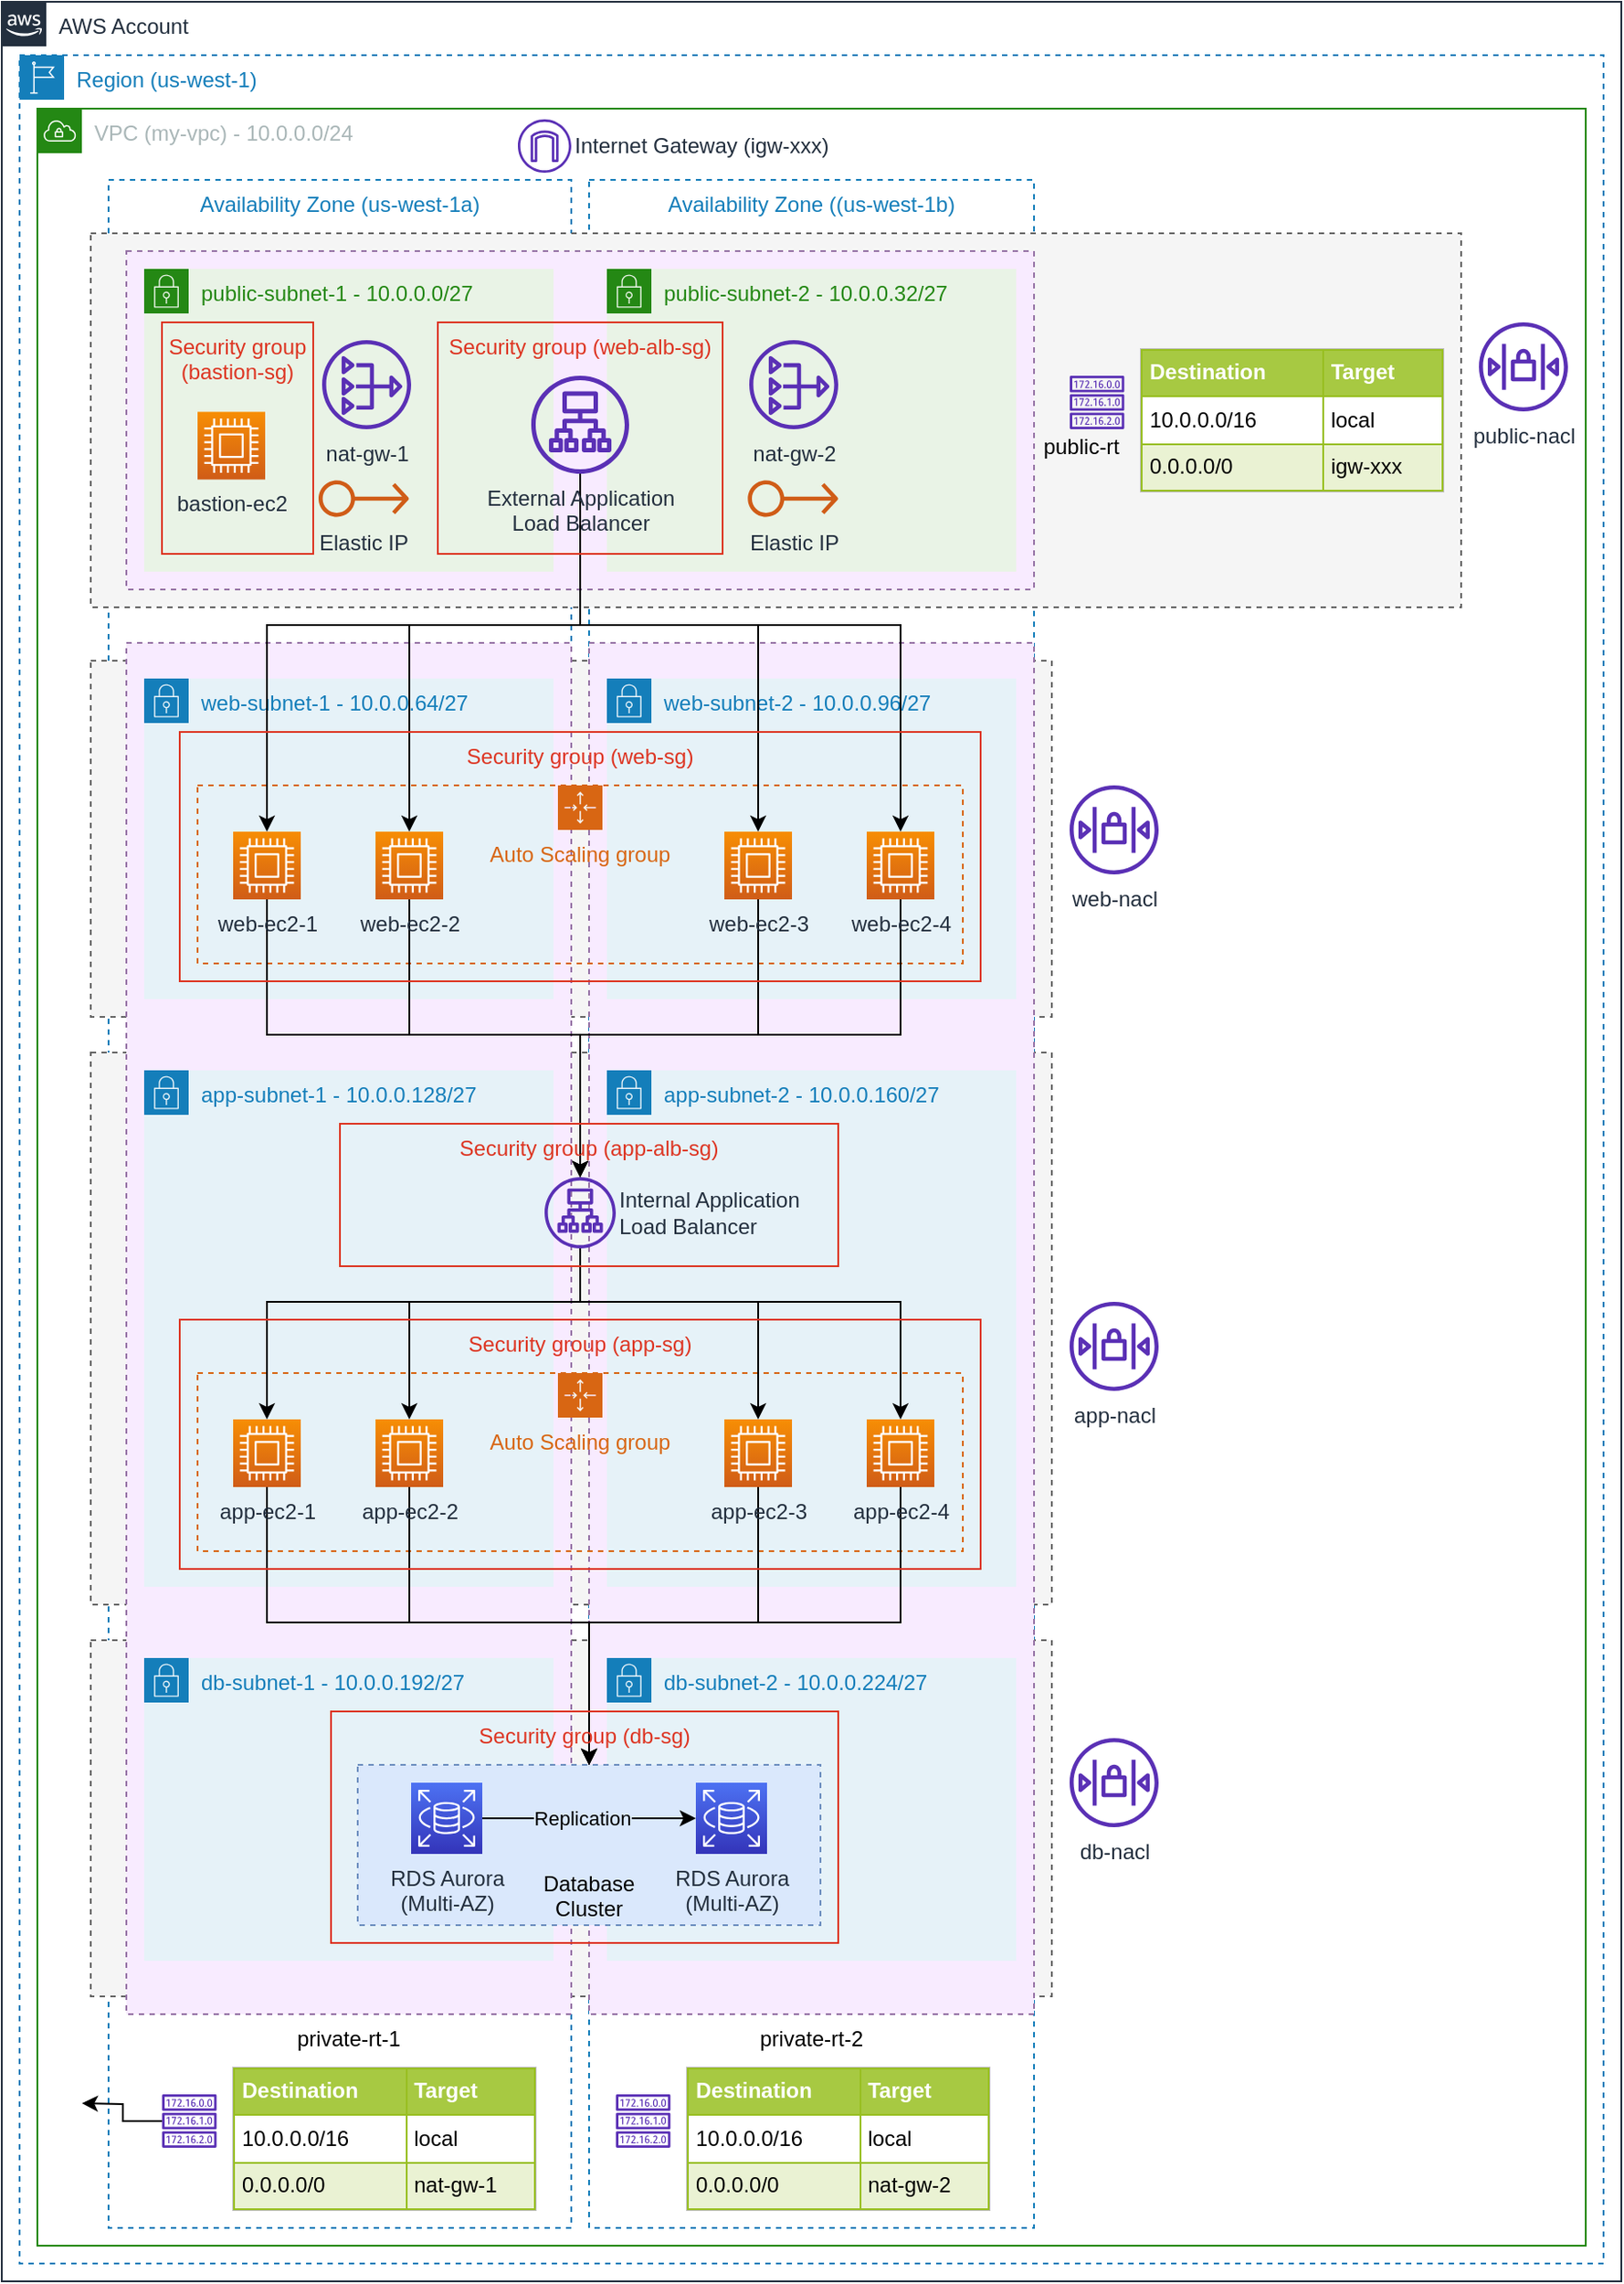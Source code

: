 <mxfile version="13.9.9" type="device" pages="3"><diagram id="HjVRRB80A6FgFOm9vtW8" name="VPC-3-Tier"><mxGraphModel dx="1425" dy="1878" grid="1" gridSize="10" guides="1" tooltips="1" connect="1" arrows="1" fold="1" page="1" pageScale="1" pageWidth="827" pageHeight="1169" math="0" shadow="0"><root><mxCell id="0"/><mxCell id="1" parent="0"/><mxCell id="VIxCapdA2k2S3YWYH1HO-1" value="AWS Account" style="points=[[0,0],[0.25,0],[0.5,0],[0.75,0],[1,0],[1,0.25],[1,0.5],[1,0.75],[1,1],[0.75,1],[0.5,1],[0.25,1],[0,1],[0,0.75],[0,0.5],[0,0.25]];outlineConnect=0;gradientColor=none;html=1;whiteSpace=wrap;fontSize=12;fontStyle=0;shape=mxgraph.aws4.group;grIcon=mxgraph.aws4.group_aws_cloud_alt;strokeColor=#232F3E;fillColor=none;verticalAlign=top;align=left;spacingLeft=30;fontColor=#232F3E;dashed=0;" parent="1" vertex="1"><mxGeometry x="40" y="120" width="910" height="1280" as="geometry"/></mxCell><mxCell id="VIxCapdA2k2S3YWYH1HO-2" value="Region (us-west-1)" style="points=[[0,0],[0.25,0],[0.5,0],[0.75,0],[1,0],[1,0.25],[1,0.5],[1,0.75],[1,1],[0.75,1],[0.5,1],[0.25,1],[0,1],[0,0.75],[0,0.5],[0,0.25]];outlineConnect=0;gradientColor=none;html=1;whiteSpace=wrap;fontSize=12;fontStyle=0;shape=mxgraph.aws4.group;grIcon=mxgraph.aws4.group_region;strokeColor=#147EBA;fillColor=none;verticalAlign=top;align=left;spacingLeft=30;fontColor=#147EBA;dashed=1;" parent="1" vertex="1"><mxGeometry x="50" y="150" width="890" height="1240" as="geometry"/></mxCell><mxCell id="VIxCapdA2k2S3YWYH1HO-3" value="VPC (my-vpc) - 10.0.0.0/24" style="points=[[0,0],[0.25,0],[0.5,0],[0.75,0],[1,0],[1,0.25],[1,0.5],[1,0.75],[1,1],[0.75,1],[0.5,1],[0.25,1],[0,1],[0,0.75],[0,0.5],[0,0.25]];outlineConnect=0;gradientColor=none;html=1;whiteSpace=wrap;fontSize=12;fontStyle=0;shape=mxgraph.aws4.group;grIcon=mxgraph.aws4.group_vpc;strokeColor=#248814;fillColor=none;verticalAlign=top;align=left;spacingLeft=30;fontColor=#AAB7B8;dashed=0;" parent="1" vertex="1"><mxGeometry x="60" y="180" width="870" height="1200" as="geometry"/></mxCell><mxCell id="VIxCapdA2k2S3YWYH1HO-15" value="Availability Zone ((us-west-1b)" style="fillColor=none;strokeColor=#147EBA;dashed=1;verticalAlign=top;fontStyle=0;fontColor=#147EBA;" parent="1" vertex="1"><mxGeometry x="370" y="220" width="250" height="1150" as="geometry"/></mxCell><mxCell id="VIxCapdA2k2S3YWYH1HO-14" value="Availability Zone (us-west-1a)" style="fillColor=none;strokeColor=#147EBA;dashed=1;verticalAlign=top;fontStyle=0;fontColor=#147EBA;" parent="1" vertex="1"><mxGeometry x="100" y="220" width="260" height="1150" as="geometry"/></mxCell><mxCell id="VIxCapdA2k2S3YWYH1HO-64" value="" style="fillColor=#f5f5f5;strokeColor=#666666;dashed=1;verticalAlign=middle;fontStyle=0;fontColor=#333333;labelPosition=right;verticalLabelPosition=middle;align=left;" parent="1" vertex="1"><mxGeometry x="90" y="1040" width="540" height="200" as="geometry"/></mxCell><mxCell id="VIxCapdA2k2S3YWYH1HO-41" value="" style="fillColor=#f5f5f5;strokeColor=#666666;dashed=1;verticalAlign=middle;fontStyle=0;fontColor=#333333;labelPosition=right;verticalLabelPosition=middle;align=left;" parent="1" vertex="1"><mxGeometry x="90" y="710" width="540" height="310" as="geometry"/></mxCell><mxCell id="VIxCapdA2k2S3YWYH1HO-31" value="" style="fillColor=#f5f5f5;strokeColor=#666666;dashed=1;verticalAlign=middle;fontStyle=0;fontColor=#333333;labelPosition=right;verticalLabelPosition=middle;align=left;" parent="1" vertex="1"><mxGeometry x="90" y="490" width="540" height="200" as="geometry"/></mxCell><mxCell id="VIxCapdA2k2S3YWYH1HO-83" value="private-rt-2" style="strokeColor=#9673a6;dashed=1;verticalAlign=top;fontStyle=0;labelPosition=center;verticalLabelPosition=bottom;align=center;fillColor=#F8EBFF;" parent="1" vertex="1"><mxGeometry x="370" y="480" width="250" height="770" as="geometry"/></mxCell><mxCell id="VIxCapdA2k2S3YWYH1HO-82" value="private-rt-1" style="strokeColor=#9673a6;dashed=1;verticalAlign=top;fontStyle=0;labelPosition=center;verticalLabelPosition=bottom;align=center;fillColor=#F8EBFF;" parent="1" vertex="1"><mxGeometry x="110" y="480" width="250" height="770" as="geometry"/></mxCell><mxCell id="VIxCapdA2k2S3YWYH1HO-18" value="" style="fillColor=#f5f5f5;strokeColor=#666666;dashed=1;verticalAlign=middle;fontStyle=0;fontColor=#333333;labelPosition=right;verticalLabelPosition=middle;align=left;" parent="1" vertex="1"><mxGeometry x="90" y="250" width="770" height="210" as="geometry"/></mxCell><mxCell id="VIxCapdA2k2S3YWYH1HO-6" value="&#10;&#10; public-rt" style="strokeColor=#9673a6;dashed=1;verticalAlign=middle;fontStyle=0;labelPosition=right;verticalLabelPosition=middle;align=left;fillColor=#F8EBFF;" parent="1" vertex="1"><mxGeometry x="110" y="260" width="510" height="190" as="geometry"/></mxCell><mxCell id="VIxCapdA2k2S3YWYH1HO-4" value="public-subnet-1 - 10.0.0.0/27" style="points=[[0,0],[0.25,0],[0.5,0],[0.75,0],[1,0],[1,0.25],[1,0.5],[1,0.75],[1,1],[0.75,1],[0.5,1],[0.25,1],[0,1],[0,0.75],[0,0.5],[0,0.25]];outlineConnect=0;gradientColor=none;html=1;whiteSpace=wrap;fontSize=12;fontStyle=0;shape=mxgraph.aws4.group;grIcon=mxgraph.aws4.group_security_group;grStroke=0;strokeColor=#248814;fillColor=#E9F3E6;verticalAlign=top;align=left;spacingLeft=30;fontColor=#248814;dashed=0;sketch=0;" parent="1" vertex="1"><mxGeometry x="120" y="270" width="230" height="170" as="geometry"/></mxCell><mxCell id="VIxCapdA2k2S3YWYH1HO-7" value="" style="outlineConnect=0;fontColor=#232F3E;gradientColor=none;fillColor=#5A30B5;strokeColor=none;dashed=0;verticalLabelPosition=bottom;verticalAlign=top;align=center;html=1;fontSize=12;fontStyle=0;aspect=fixed;pointerEvents=1;shape=mxgraph.aws4.route_table;" parent="1" vertex="1"><mxGeometry x="640" y="330" width="30.79" height="30" as="geometry"/></mxCell><mxCell id="VIxCapdA2k2S3YWYH1HO-9" value="Internet Gateway (igw-xxx)" style="outlineConnect=0;fontColor=#232F3E;gradientColor=none;fillColor=#5A30B5;strokeColor=none;dashed=0;verticalLabelPosition=middle;verticalAlign=middle;align=left;html=1;fontSize=12;fontStyle=0;aspect=fixed;pointerEvents=1;shape=mxgraph.aws4.internet_gateway;labelPosition=right;" parent="1" vertex="1"><mxGeometry x="330" y="186" width="30" height="30" as="geometry"/></mxCell><mxCell id="VIxCapdA2k2S3YWYH1HO-11" value="nat-gw-1" style="outlineConnect=0;fontColor=#232F3E;gradientColor=none;fillColor=#5A30B5;strokeColor=none;dashed=0;verticalLabelPosition=bottom;verticalAlign=top;align=center;html=1;fontSize=12;fontStyle=0;aspect=fixed;pointerEvents=1;shape=mxgraph.aws4.nat_gateway;" parent="1" vertex="1"><mxGeometry x="220" y="310" width="50" height="50" as="geometry"/></mxCell><mxCell id="VIxCapdA2k2S3YWYH1HO-5" value="public-subnet-2 - 10.0.0.32/27" style="points=[[0,0],[0.25,0],[0.5,0],[0.75,0],[1,0],[1,0.25],[1,0.5],[1,0.75],[1,1],[0.75,1],[0.5,1],[0.25,1],[0,1],[0,0.75],[0,0.5],[0,0.25]];outlineConnect=0;gradientColor=none;html=1;whiteSpace=wrap;fontSize=12;fontStyle=0;shape=mxgraph.aws4.group;grIcon=mxgraph.aws4.group_security_group;grStroke=0;strokeColor=#248814;fillColor=#E9F3E6;verticalAlign=top;align=left;spacingLeft=30;fontColor=#248814;dashed=0;" parent="1" vertex="1"><mxGeometry x="380" y="270" width="230" height="170" as="geometry"/></mxCell><mxCell id="VIxCapdA2k2S3YWYH1HO-12" value="nat-gw-2" style="outlineConnect=0;fontColor=#232F3E;gradientColor=none;fillColor=#5A30B5;strokeColor=none;dashed=0;verticalLabelPosition=bottom;verticalAlign=top;align=center;html=1;fontSize=12;fontStyle=0;aspect=fixed;pointerEvents=1;shape=mxgraph.aws4.nat_gateway;" parent="1" vertex="1"><mxGeometry x="460" y="310" width="50" height="50" as="geometry"/></mxCell><mxCell id="VIxCapdA2k2S3YWYH1HO-16" value="web-subnet-2 - 10.0.0.96/27" style="points=[[0,0],[0.25,0],[0.5,0],[0.75,0],[1,0],[1,0.25],[1,0.5],[1,0.75],[1,1],[0.75,1],[0.5,1],[0.25,1],[0,1],[0,0.75],[0,0.5],[0,0.25]];outlineConnect=0;gradientColor=none;html=1;whiteSpace=wrap;fontSize=12;fontStyle=0;shape=mxgraph.aws4.group;grIcon=mxgraph.aws4.group_security_group;grStroke=0;strokeColor=#147EBA;fillColor=#E6F2F8;verticalAlign=top;align=left;spacingLeft=30;fontColor=#147EBA;dashed=0;" parent="1" vertex="1"><mxGeometry x="380" y="500" width="230" height="180" as="geometry"/></mxCell><mxCell id="VIxCapdA2k2S3YWYH1HO-17" value="public-nacl" style="outlineConnect=0;fontColor=#232F3E;gradientColor=none;fillColor=#5A30B5;strokeColor=none;dashed=0;verticalLabelPosition=bottom;verticalAlign=top;align=center;html=1;fontSize=12;fontStyle=0;aspect=fixed;pointerEvents=1;shape=mxgraph.aws4.network_access_control_list;" parent="1" vertex="1"><mxGeometry x="870" y="300" width="50" height="50" as="geometry"/></mxCell><mxCell id="VIxCapdA2k2S3YWYH1HO-8" value="&lt;table border=&quot;1&quot; width=&quot;100%&quot; cellpadding=&quot;4&quot; style=&quot;width: 100% ; height: 100% ; border-collapse: collapse&quot;&gt;&lt;tbody&gt;&lt;tr style=&quot;background-color: #a7c942 ; color: #ffffff ; border: 1px solid #98bf21&quot;&gt;&lt;th align=&quot;left&quot;&gt;Destination&lt;/th&gt;&lt;th align=&quot;left&quot;&gt;Target&lt;/th&gt;&lt;/tr&gt;&lt;tr style=&quot;border: 1px solid #98bf21&quot;&gt;&lt;td&gt;10.0.0.0/16&lt;/td&gt;&lt;td&gt;local&lt;/td&gt;&lt;/tr&gt;&lt;tr style=&quot;background-color: #eaf2d3 ; border: 1px solid #98bf21&quot;&gt;&lt;td&gt;0.0.0.0/0&lt;/td&gt;&lt;td&gt;igw-xxx&lt;/td&gt;&lt;/tr&gt;&lt;/tbody&gt;&lt;/table&gt;" style="text;html=1;strokeColor=#c0c0c0;fillColor=#ffffff;overflow=fill;rounded=0;" parent="1" vertex="1"><mxGeometry x="680" y="315" width="170" height="80" as="geometry"/></mxCell><mxCell id="VIxCapdA2k2S3YWYH1HO-30" style="edgeStyle=orthogonalEdgeStyle;rounded=0;orthogonalLoop=1;jettySize=auto;html=1;" parent="1" source="VIxCapdA2k2S3YWYH1HO-21" target="VIxCapdA2k2S3YWYH1HO-26" edge="1"><mxGeometry relative="1" as="geometry"><Array as="points"><mxPoint x="365" y="470"/><mxPoint x="545" y="470"/></Array></mxGeometry></mxCell><mxCell id="VIxCapdA2k2S3YWYH1HO-32" value="web-nacl" style="outlineConnect=0;fontColor=#232F3E;gradientColor=none;fillColor=#5A30B5;strokeColor=none;dashed=0;verticalLabelPosition=bottom;verticalAlign=top;align=center;html=1;fontSize=12;fontStyle=0;aspect=fixed;pointerEvents=1;shape=mxgraph.aws4.network_access_control_list;" parent="1" vertex="1"><mxGeometry x="640" y="560" width="50" height="50" as="geometry"/></mxCell><mxCell id="VIxCapdA2k2S3YWYH1HO-13" value="web-subnet-1 - 10.0.0.64/27" style="points=[[0,0],[0.25,0],[0.5,0],[0.75,0],[1,0],[1,0.25],[1,0.5],[1,0.75],[1,1],[0.75,1],[0.5,1],[0.25,1],[0,1],[0,0.75],[0,0.5],[0,0.25]];outlineConnect=0;gradientColor=none;html=1;whiteSpace=wrap;fontSize=12;fontStyle=0;shape=mxgraph.aws4.group;grIcon=mxgraph.aws4.group_security_group;grStroke=0;strokeColor=#147EBA;fillColor=#E6F2F8;verticalAlign=top;align=left;spacingLeft=30;fontColor=#147EBA;dashed=0;" parent="1" vertex="1"><mxGeometry x="120" y="500" width="230" height="180" as="geometry"/></mxCell><mxCell id="VIxCapdA2k2S3YWYH1HO-22" value="Auto Scaling group" style="points=[[0,0],[0.25,0],[0.5,0],[0.75,0],[1,0],[1,0.25],[1,0.5],[1,0.75],[1,1],[0.75,1],[0.5,1],[0.25,1],[0,1],[0,0.75],[0,0.5],[0,0.25]];outlineConnect=0;gradientColor=none;html=1;whiteSpace=wrap;fontSize=12;fontStyle=0;shape=mxgraph.aws4.groupCenter;grIcon=mxgraph.aws4.group_auto_scaling_group;grStroke=1;strokeColor=#D86613;fillColor=none;verticalAlign=top;align=center;fontColor=#D86613;dashed=1;spacingTop=25;" parent="1" vertex="1"><mxGeometry x="150" y="560" width="430" height="100" as="geometry"/></mxCell><mxCell id="VIxCapdA2k2S3YWYH1HO-60" style="edgeStyle=orthogonalEdgeStyle;rounded=0;orthogonalLoop=1;jettySize=auto;html=1;" parent="1" source="VIxCapdA2k2S3YWYH1HO-23" target="VIxCapdA2k2S3YWYH1HO-49" edge="1"><mxGeometry relative="1" as="geometry"><Array as="points"><mxPoint x="189" y="700"/><mxPoint x="365" y="700"/></Array></mxGeometry></mxCell><mxCell id="VIxCapdA2k2S3YWYH1HO-23" value="web-ec2-1" style="outlineConnect=0;fontColor=#232F3E;gradientColor=#F78E04;gradientDirection=north;fillColor=#D05C17;strokeColor=#ffffff;dashed=0;verticalLabelPosition=bottom;verticalAlign=top;align=center;html=1;fontSize=12;fontStyle=0;aspect=fixed;shape=mxgraph.aws4.resourceIcon;resIcon=mxgraph.aws4.compute;" parent="1" vertex="1"><mxGeometry x="170" y="586" width="38" height="38" as="geometry"/></mxCell><mxCell id="VIxCapdA2k2S3YWYH1HO-61" style="edgeStyle=orthogonalEdgeStyle;rounded=0;orthogonalLoop=1;jettySize=auto;html=1;" parent="1" source="VIxCapdA2k2S3YWYH1HO-24" target="VIxCapdA2k2S3YWYH1HO-49" edge="1"><mxGeometry relative="1" as="geometry"><Array as="points"><mxPoint x="269" y="700"/><mxPoint x="365" y="700"/></Array></mxGeometry></mxCell><mxCell id="VIxCapdA2k2S3YWYH1HO-24" value="web-ec2-2" style="outlineConnect=0;fontColor=#232F3E;gradientColor=#F78E04;gradientDirection=north;fillColor=#D05C17;strokeColor=#ffffff;dashed=0;verticalLabelPosition=bottom;verticalAlign=top;align=center;html=1;fontSize=12;fontStyle=0;aspect=fixed;shape=mxgraph.aws4.resourceIcon;resIcon=mxgraph.aws4.compute;" parent="1" vertex="1"><mxGeometry x="250" y="586" width="38" height="38" as="geometry"/></mxCell><mxCell id="VIxCapdA2k2S3YWYH1HO-62" style="edgeStyle=orthogonalEdgeStyle;rounded=0;orthogonalLoop=1;jettySize=auto;html=1;" parent="1" source="VIxCapdA2k2S3YWYH1HO-25" target="VIxCapdA2k2S3YWYH1HO-49" edge="1"><mxGeometry relative="1" as="geometry"><Array as="points"><mxPoint x="465" y="700"/><mxPoint x="365" y="700"/></Array></mxGeometry></mxCell><mxCell id="VIxCapdA2k2S3YWYH1HO-25" value="web-ec2-3" style="outlineConnect=0;fontColor=#232F3E;gradientColor=#F78E04;gradientDirection=north;fillColor=#D05C17;strokeColor=#ffffff;dashed=0;verticalLabelPosition=bottom;verticalAlign=top;align=center;html=1;fontSize=12;fontStyle=0;aspect=fixed;shape=mxgraph.aws4.resourceIcon;resIcon=mxgraph.aws4.compute;" parent="1" vertex="1"><mxGeometry x="446" y="586" width="38" height="38" as="geometry"/></mxCell><mxCell id="VIxCapdA2k2S3YWYH1HO-63" style="edgeStyle=orthogonalEdgeStyle;rounded=0;orthogonalLoop=1;jettySize=auto;html=1;" parent="1" source="VIxCapdA2k2S3YWYH1HO-26" target="VIxCapdA2k2S3YWYH1HO-49" edge="1"><mxGeometry relative="1" as="geometry"><Array as="points"><mxPoint x="545" y="700"/><mxPoint x="365" y="700"/></Array></mxGeometry></mxCell><mxCell id="VIxCapdA2k2S3YWYH1HO-26" value="web-ec2-4" style="outlineConnect=0;fontColor=#232F3E;gradientColor=#F78E04;gradientDirection=north;fillColor=#D05C17;strokeColor=#ffffff;dashed=0;verticalLabelPosition=bottom;verticalAlign=top;align=center;html=1;fontSize=12;fontStyle=0;aspect=fixed;shape=mxgraph.aws4.resourceIcon;resIcon=mxgraph.aws4.compute;" parent="1" vertex="1"><mxGeometry x="526" y="586" width="38" height="38" as="geometry"/></mxCell><mxCell id="VIxCapdA2k2S3YWYH1HO-42" value="app-nacl" style="outlineConnect=0;fontColor=#232F3E;gradientColor=none;fillColor=#5A30B5;strokeColor=none;dashed=0;verticalLabelPosition=bottom;verticalAlign=top;align=center;html=1;fontSize=12;fontStyle=0;aspect=fixed;pointerEvents=1;shape=mxgraph.aws4.network_access_control_list;" parent="1" vertex="1"><mxGeometry x="640" y="850" width="50" height="50" as="geometry"/></mxCell><mxCell id="VIxCapdA2k2S3YWYH1HO-43" value="app-subnet-1 - 10.0.0.128/27" style="points=[[0,0],[0.25,0],[0.5,0],[0.75,0],[1,0],[1,0.25],[1,0.5],[1,0.75],[1,1],[0.75,1],[0.5,1],[0.25,1],[0,1],[0,0.75],[0,0.5],[0,0.25]];outlineConnect=0;gradientColor=none;html=1;whiteSpace=wrap;fontSize=12;fontStyle=0;shape=mxgraph.aws4.group;grIcon=mxgraph.aws4.group_security_group;grStroke=0;strokeColor=#147EBA;fillColor=#E6F2F8;verticalAlign=top;align=left;spacingLeft=30;fontColor=#147EBA;dashed=0;" parent="1" vertex="1"><mxGeometry x="120" y="720" width="230" height="290" as="geometry"/></mxCell><mxCell id="VIxCapdA2k2S3YWYH1HO-40" value="app-subnet-2 - 10.0.0.160/27" style="points=[[0,0],[0.25,0],[0.5,0],[0.75,0],[1,0],[1,0.25],[1,0.5],[1,0.75],[1,1],[0.75,1],[0.5,1],[0.25,1],[0,1],[0,0.75],[0,0.5],[0,0.25]];outlineConnect=0;gradientColor=none;html=1;whiteSpace=wrap;fontSize=12;fontStyle=0;shape=mxgraph.aws4.group;grIcon=mxgraph.aws4.group_security_group;grStroke=0;strokeColor=#147EBA;fillColor=#E6F2F8;verticalAlign=top;align=left;spacingLeft=30;fontColor=#147EBA;dashed=0;" parent="1" vertex="1"><mxGeometry x="380" y="720" width="230" height="290" as="geometry"/></mxCell><mxCell id="VIxCapdA2k2S3YWYH1HO-44" value="Auto Scaling group" style="points=[[0,0],[0.25,0],[0.5,0],[0.75,0],[1,0],[1,0.25],[1,0.5],[1,0.75],[1,1],[0.75,1],[0.5,1],[0.25,1],[0,1],[0,0.75],[0,0.5],[0,0.25]];outlineConnect=0;gradientColor=none;html=1;whiteSpace=wrap;fontSize=12;fontStyle=0;shape=mxgraph.aws4.groupCenter;grIcon=mxgraph.aws4.group_auto_scaling_group;grStroke=1;strokeColor=#D86613;fillColor=none;verticalAlign=top;align=center;fontColor=#D86613;dashed=1;spacingTop=25;" parent="1" vertex="1"><mxGeometry x="150" y="890" width="430" height="100" as="geometry"/></mxCell><mxCell id="VIxCapdA2k2S3YWYH1HO-50" style="edgeStyle=orthogonalEdgeStyle;rounded=0;orthogonalLoop=1;jettySize=auto;html=1;" parent="1" source="VIxCapdA2k2S3YWYH1HO-49" target="VIxCapdA2k2S3YWYH1HO-45" edge="1"><mxGeometry relative="1" as="geometry"><Array as="points"><mxPoint x="365" y="850"/><mxPoint x="189" y="850"/></Array></mxGeometry></mxCell><mxCell id="VIxCapdA2k2S3YWYH1HO-51" style="edgeStyle=orthogonalEdgeStyle;rounded=0;orthogonalLoop=1;jettySize=auto;html=1;" parent="1" source="VIxCapdA2k2S3YWYH1HO-49" target="VIxCapdA2k2S3YWYH1HO-46" edge="1"><mxGeometry relative="1" as="geometry"><Array as="points"><mxPoint x="365" y="850"/><mxPoint x="269" y="850"/></Array></mxGeometry></mxCell><mxCell id="VIxCapdA2k2S3YWYH1HO-52" style="edgeStyle=orthogonalEdgeStyle;rounded=0;orthogonalLoop=1;jettySize=auto;html=1;" parent="1" source="VIxCapdA2k2S3YWYH1HO-49" target="VIxCapdA2k2S3YWYH1HO-47" edge="1"><mxGeometry relative="1" as="geometry"><Array as="points"><mxPoint x="365" y="850"/><mxPoint x="465" y="850"/></Array></mxGeometry></mxCell><mxCell id="VIxCapdA2k2S3YWYH1HO-53" style="edgeStyle=orthogonalEdgeStyle;rounded=0;orthogonalLoop=1;jettySize=auto;html=1;" parent="1" source="VIxCapdA2k2S3YWYH1HO-49" target="VIxCapdA2k2S3YWYH1HO-48" edge="1"><mxGeometry relative="1" as="geometry"><Array as="points"><mxPoint x="365" y="850"/><mxPoint x="545" y="850"/></Array></mxGeometry></mxCell><mxCell id="VIxCapdA2k2S3YWYH1HO-49" value="Internal Application &lt;br&gt;Load Balancer" style="outlineConnect=0;fontColor=#232F3E;gradientColor=none;fillColor=#5A30B5;strokeColor=none;dashed=0;verticalLabelPosition=middle;verticalAlign=middle;align=left;html=1;fontSize=12;fontStyle=0;aspect=fixed;pointerEvents=1;shape=mxgraph.aws4.application_load_balancer;labelPosition=right;" parent="1" vertex="1"><mxGeometry x="345" y="780" width="40" height="40" as="geometry"/></mxCell><mxCell id="VIxCapdA2k2S3YWYH1HO-27" style="edgeStyle=orthogonalEdgeStyle;rounded=0;orthogonalLoop=1;jettySize=auto;html=1;" parent="1" source="VIxCapdA2k2S3YWYH1HO-21" target="VIxCapdA2k2S3YWYH1HO-23" edge="1"><mxGeometry relative="1" as="geometry"><Array as="points"><mxPoint x="365" y="470"/><mxPoint x="189" y="470"/></Array></mxGeometry></mxCell><mxCell id="VIxCapdA2k2S3YWYH1HO-28" style="edgeStyle=orthogonalEdgeStyle;rounded=0;orthogonalLoop=1;jettySize=auto;html=1;" parent="1" source="VIxCapdA2k2S3YWYH1HO-21" target="VIxCapdA2k2S3YWYH1HO-24" edge="1"><mxGeometry relative="1" as="geometry"><Array as="points"><mxPoint x="365" y="470"/><mxPoint x="269" y="470"/></Array></mxGeometry></mxCell><mxCell id="VIxCapdA2k2S3YWYH1HO-29" style="edgeStyle=orthogonalEdgeStyle;rounded=0;orthogonalLoop=1;jettySize=auto;html=1;" parent="1" source="VIxCapdA2k2S3YWYH1HO-21" target="VIxCapdA2k2S3YWYH1HO-25" edge="1"><mxGeometry relative="1" as="geometry"><Array as="points"><mxPoint x="365" y="470"/><mxPoint x="465" y="470"/></Array></mxGeometry></mxCell><mxCell id="VIxCapdA2k2S3YWYH1HO-78" style="edgeStyle=orthogonalEdgeStyle;rounded=0;orthogonalLoop=1;jettySize=auto;html=1;" parent="1" source="VIxCapdA2k2S3YWYH1HO-45" target="VIxCapdA2k2S3YWYH1HO-75" edge="1"><mxGeometry relative="1" as="geometry"><Array as="points"><mxPoint x="189" y="1030"/><mxPoint x="370" y="1030"/></Array></mxGeometry></mxCell><mxCell id="VIxCapdA2k2S3YWYH1HO-45" value="app-ec2-1" style="outlineConnect=0;fontColor=#232F3E;gradientColor=#F78E04;gradientDirection=north;fillColor=#D05C17;strokeColor=#ffffff;dashed=0;verticalLabelPosition=bottom;verticalAlign=top;align=center;html=1;fontSize=12;fontStyle=0;aspect=fixed;shape=mxgraph.aws4.resourceIcon;resIcon=mxgraph.aws4.compute;" parent="1" vertex="1"><mxGeometry x="170" y="916" width="38" height="38" as="geometry"/></mxCell><mxCell id="VIxCapdA2k2S3YWYH1HO-79" style="edgeStyle=orthogonalEdgeStyle;rounded=0;orthogonalLoop=1;jettySize=auto;html=1;" parent="1" source="VIxCapdA2k2S3YWYH1HO-46" target="VIxCapdA2k2S3YWYH1HO-75" edge="1"><mxGeometry relative="1" as="geometry"><Array as="points"><mxPoint x="269" y="1030"/><mxPoint x="370" y="1030"/></Array></mxGeometry></mxCell><mxCell id="VIxCapdA2k2S3YWYH1HO-46" value="app-ec2-2" style="outlineConnect=0;fontColor=#232F3E;gradientColor=#F78E04;gradientDirection=north;fillColor=#D05C17;strokeColor=#ffffff;dashed=0;verticalLabelPosition=bottom;verticalAlign=top;align=center;html=1;fontSize=12;fontStyle=0;aspect=fixed;shape=mxgraph.aws4.resourceIcon;resIcon=mxgraph.aws4.compute;" parent="1" vertex="1"><mxGeometry x="250" y="916" width="38" height="38" as="geometry"/></mxCell><mxCell id="VIxCapdA2k2S3YWYH1HO-80" style="edgeStyle=orthogonalEdgeStyle;rounded=0;orthogonalLoop=1;jettySize=auto;html=1;entryX=0.5;entryY=0;entryDx=0;entryDy=0;" parent="1" source="VIxCapdA2k2S3YWYH1HO-47" target="VIxCapdA2k2S3YWYH1HO-75" edge="1"><mxGeometry relative="1" as="geometry"><Array as="points"><mxPoint x="465" y="1030"/><mxPoint x="370" y="1030"/></Array></mxGeometry></mxCell><mxCell id="VIxCapdA2k2S3YWYH1HO-47" value="app-ec2-3" style="outlineConnect=0;fontColor=#232F3E;gradientColor=#F78E04;gradientDirection=north;fillColor=#D05C17;strokeColor=#ffffff;dashed=0;verticalLabelPosition=bottom;verticalAlign=top;align=center;html=1;fontSize=12;fontStyle=0;aspect=fixed;shape=mxgraph.aws4.resourceIcon;resIcon=mxgraph.aws4.compute;" parent="1" vertex="1"><mxGeometry x="446" y="916" width="38" height="38" as="geometry"/></mxCell><mxCell id="VIxCapdA2k2S3YWYH1HO-81" style="edgeStyle=orthogonalEdgeStyle;rounded=0;orthogonalLoop=1;jettySize=auto;html=1;entryX=0.5;entryY=0;entryDx=0;entryDy=0;" parent="1" source="VIxCapdA2k2S3YWYH1HO-48" target="VIxCapdA2k2S3YWYH1HO-75" edge="1"><mxGeometry relative="1" as="geometry"><Array as="points"><mxPoint x="545" y="1030"/><mxPoint x="370" y="1030"/></Array></mxGeometry></mxCell><mxCell id="VIxCapdA2k2S3YWYH1HO-48" value="app-ec2-4" style="outlineConnect=0;fontColor=#232F3E;gradientColor=#F78E04;gradientDirection=north;fillColor=#D05C17;strokeColor=#ffffff;dashed=0;verticalLabelPosition=bottom;verticalAlign=top;align=center;html=1;fontSize=12;fontStyle=0;aspect=fixed;shape=mxgraph.aws4.resourceIcon;resIcon=mxgraph.aws4.compute;" parent="1" vertex="1"><mxGeometry x="526" y="916" width="38" height="38" as="geometry"/></mxCell><mxCell id="VIxCapdA2k2S3YWYH1HO-55" value="Security group (web-alb-sg)" style="fillColor=none;strokeColor=#DD3522;verticalAlign=top;fontStyle=0;fontColor=#DD3522;labelBackgroundColor=none;" parent="1" vertex="1"><mxGeometry x="285" y="300" width="160" height="130" as="geometry"/></mxCell><mxCell id="VIxCapdA2k2S3YWYH1HO-21" value="External Application &lt;br&gt;Load Balancer" style="outlineConnect=0;fontColor=#232F3E;gradientColor=none;fillColor=#5A30B5;strokeColor=none;dashed=0;verticalLabelPosition=bottom;verticalAlign=top;align=center;html=1;fontSize=12;fontStyle=0;aspect=fixed;pointerEvents=1;shape=mxgraph.aws4.application_load_balancer;labelBackgroundColor=none;" parent="1" vertex="1"><mxGeometry x="337.5" y="330" width="55" height="55" as="geometry"/></mxCell><mxCell id="VIxCapdA2k2S3YWYH1HO-56" value="Security group (web-sg)" style="fillColor=none;strokeColor=#DD3522;verticalAlign=top;fontStyle=0;fontColor=#DD3522;labelBackgroundColor=none;" parent="1" vertex="1"><mxGeometry x="140" y="530" width="450" height="140" as="geometry"/></mxCell><mxCell id="VIxCapdA2k2S3YWYH1HO-57" value="Security group (app-sg)" style="fillColor=none;strokeColor=#DD3522;verticalAlign=top;fontStyle=0;fontColor=#DD3522;labelBackgroundColor=none;" parent="1" vertex="1"><mxGeometry x="140" y="860" width="450" height="140" as="geometry"/></mxCell><mxCell id="VIxCapdA2k2S3YWYH1HO-58" value="Security group (app-alb-sg)" style="fillColor=none;strokeColor=#DD3522;verticalAlign=top;fontStyle=0;fontColor=#DD3522;labelBackgroundColor=none;" parent="1" vertex="1"><mxGeometry x="230" y="750" width="280" height="80" as="geometry"/></mxCell><mxCell id="VIxCapdA2k2S3YWYH1HO-65" value="db-subnet-1 - 10.0.0.192/27" style="points=[[0,0],[0.25,0],[0.5,0],[0.75,0],[1,0],[1,0.25],[1,0.5],[1,0.75],[1,1],[0.75,1],[0.5,1],[0.25,1],[0,1],[0,0.75],[0,0.5],[0,0.25]];outlineConnect=0;gradientColor=none;html=1;whiteSpace=wrap;fontSize=12;fontStyle=0;shape=mxgraph.aws4.group;grIcon=mxgraph.aws4.group_security_group;grStroke=0;strokeColor=#147EBA;fillColor=#E6F2F8;verticalAlign=top;align=left;spacingLeft=30;fontColor=#147EBA;dashed=0;" parent="1" vertex="1"><mxGeometry x="120" y="1050" width="230" height="170" as="geometry"/></mxCell><mxCell id="VIxCapdA2k2S3YWYH1HO-66" value="db-subnet-2 - 10.0.0.224/27" style="points=[[0,0],[0.25,0],[0.5,0],[0.75,0],[1,0],[1,0.25],[1,0.5],[1,0.75],[1,1],[0.75,1],[0.5,1],[0.25,1],[0,1],[0,0.75],[0,0.5],[0,0.25]];outlineConnect=0;gradientColor=none;html=1;whiteSpace=wrap;fontSize=12;fontStyle=0;shape=mxgraph.aws4.group;grIcon=mxgraph.aws4.group_security_group;grStroke=0;strokeColor=#147EBA;fillColor=#E6F2F8;verticalAlign=top;align=left;spacingLeft=30;fontColor=#147EBA;dashed=0;" parent="1" vertex="1"><mxGeometry x="380" y="1050" width="230" height="170" as="geometry"/></mxCell><mxCell id="VIxCapdA2k2S3YWYH1HO-67" value="db-nacl" style="outlineConnect=0;fontColor=#232F3E;gradientColor=none;fillColor=#5A30B5;strokeColor=none;dashed=0;verticalLabelPosition=bottom;verticalAlign=top;align=center;html=1;fontSize=12;fontStyle=0;aspect=fixed;pointerEvents=1;shape=mxgraph.aws4.network_access_control_list;" parent="1" vertex="1"><mxGeometry x="640" y="1095" width="50" height="50" as="geometry"/></mxCell><mxCell id="VIxCapdA2k2S3YWYH1HO-69" value="Security group (db-sg)" style="fillColor=none;strokeColor=#DD3522;verticalAlign=top;fontStyle=0;fontColor=#DD3522;labelBackgroundColor=none;" parent="1" vertex="1"><mxGeometry x="225" y="1080" width="285" height="130" as="geometry"/></mxCell><mxCell id="VIxCapdA2k2S3YWYH1HO-75" value="Database &#10;Cluster" style="fillColor=#dae8fc;strokeColor=#6c8ebf;dashed=1;verticalAlign=bottom;fontStyle=0;labelPosition=center;verticalLabelPosition=middle;align=center;" parent="1" vertex="1"><mxGeometry x="240" y="1110" width="260" height="90" as="geometry"/></mxCell><mxCell id="VIxCapdA2k2S3YWYH1HO-70" value="RDS Aurora&lt;br&gt;(Multi-AZ)" style="outlineConnect=0;fontColor=#232F3E;gradientColor=#4D72F3;gradientDirection=north;fillColor=#3334B9;strokeColor=#ffffff;dashed=0;verticalLabelPosition=bottom;verticalAlign=top;align=center;html=1;fontSize=12;fontStyle=0;aspect=fixed;shape=mxgraph.aws4.resourceIcon;resIcon=mxgraph.aws4.rds;labelBackgroundColor=none;" parent="1" vertex="1"><mxGeometry x="270" y="1120" width="40" height="40" as="geometry"/></mxCell><mxCell id="VIxCapdA2k2S3YWYH1HO-71" value="RDS Aurora&lt;br&gt;(Multi-AZ)" style="outlineConnect=0;fontColor=#232F3E;gradientColor=#4D72F3;gradientDirection=north;fillColor=#3334B9;strokeColor=#ffffff;dashed=0;verticalLabelPosition=bottom;verticalAlign=top;align=center;html=1;fontSize=12;fontStyle=0;aspect=fixed;shape=mxgraph.aws4.resourceIcon;resIcon=mxgraph.aws4.rds;labelBackgroundColor=none;" parent="1" vertex="1"><mxGeometry x="430" y="1120" width="40" height="40" as="geometry"/></mxCell><mxCell id="VIxCapdA2k2S3YWYH1HO-72" style="edgeStyle=orthogonalEdgeStyle;rounded=0;orthogonalLoop=1;jettySize=auto;html=1;" parent="1" source="VIxCapdA2k2S3YWYH1HO-70" target="VIxCapdA2k2S3YWYH1HO-71" edge="1"><mxGeometry relative="1" as="geometry"/></mxCell><mxCell id="VIxCapdA2k2S3YWYH1HO-73" value="Replication" style="edgeLabel;html=1;align=center;verticalAlign=middle;resizable=0;points=[];labelBackgroundColor=#DAE8FC;" parent="VIxCapdA2k2S3YWYH1HO-72" vertex="1" connectable="0"><mxGeometry x="-0.067" relative="1" as="geometry"><mxPoint as="offset"/></mxGeometry></mxCell><mxCell id="VIxCapdA2k2S3YWYH1HO-95" style="edgeStyle=orthogonalEdgeStyle;rounded=0;orthogonalLoop=1;jettySize=auto;html=1;" parent="1" source="VIxCapdA2k2S3YWYH1HO-84" edge="1"><mxGeometry relative="1" as="geometry"><mxPoint x="85" y="1300" as="targetPoint"/></mxGeometry></mxCell><mxCell id="VIxCapdA2k2S3YWYH1HO-84" value="" style="outlineConnect=0;fontColor=#232F3E;gradientColor=none;fillColor=#5A30B5;strokeColor=none;dashed=0;verticalLabelPosition=bottom;verticalAlign=top;align=center;html=1;fontSize=12;fontStyle=0;aspect=fixed;pointerEvents=1;shape=mxgraph.aws4.route_table;" parent="1" vertex="1"><mxGeometry x="130" y="1295" width="30.79" height="30" as="geometry"/></mxCell><mxCell id="VIxCapdA2k2S3YWYH1HO-85" value="&lt;table border=&quot;1&quot; width=&quot;100%&quot; cellpadding=&quot;4&quot; style=&quot;width: 100% ; height: 100% ; border-collapse: collapse&quot;&gt;&lt;tbody&gt;&lt;tr style=&quot;background-color: #a7c942 ; color: #ffffff ; border: 1px solid #98bf21&quot;&gt;&lt;th align=&quot;left&quot;&gt;Destination&lt;/th&gt;&lt;th align=&quot;left&quot;&gt;Target&lt;/th&gt;&lt;/tr&gt;&lt;tr style=&quot;border: 1px solid #98bf21&quot;&gt;&lt;td&gt;10.0.0.0/16&lt;/td&gt;&lt;td&gt;local&lt;/td&gt;&lt;/tr&gt;&lt;tr style=&quot;background-color: #eaf2d3 ; border: 1px solid #98bf21&quot;&gt;&lt;td&gt;0.0.0.0/0&lt;/td&gt;&lt;td&gt;nat-gw-1&lt;/td&gt;&lt;/tr&gt;&lt;/tbody&gt;&lt;/table&gt;" style="text;html=1;strokeColor=#c0c0c0;fillColor=#ffffff;overflow=fill;rounded=0;" parent="1" vertex="1"><mxGeometry x="170" y="1280" width="170" height="80" as="geometry"/></mxCell><mxCell id="VIxCapdA2k2S3YWYH1HO-86" value="" style="outlineConnect=0;fontColor=#232F3E;gradientColor=none;fillColor=#5A30B5;strokeColor=none;dashed=0;verticalLabelPosition=bottom;verticalAlign=top;align=center;html=1;fontSize=12;fontStyle=0;aspect=fixed;pointerEvents=1;shape=mxgraph.aws4.route_table;" parent="1" vertex="1"><mxGeometry x="385" y="1295" width="30.79" height="30" as="geometry"/></mxCell><mxCell id="VIxCapdA2k2S3YWYH1HO-87" value="&lt;table border=&quot;1&quot; width=&quot;100%&quot; cellpadding=&quot;4&quot; style=&quot;width: 100% ; height: 100% ; border-collapse: collapse&quot;&gt;&lt;tbody&gt;&lt;tr style=&quot;background-color: #a7c942 ; color: #ffffff ; border: 1px solid #98bf21&quot;&gt;&lt;th align=&quot;left&quot;&gt;Destination&lt;/th&gt;&lt;th align=&quot;left&quot;&gt;Target&lt;/th&gt;&lt;/tr&gt;&lt;tr style=&quot;border: 1px solid #98bf21&quot;&gt;&lt;td&gt;10.0.0.0/16&lt;/td&gt;&lt;td&gt;local&lt;/td&gt;&lt;/tr&gt;&lt;tr style=&quot;background-color: #eaf2d3 ; border: 1px solid #98bf21&quot;&gt;&lt;td&gt;0.0.0.0/0&lt;/td&gt;&lt;td&gt;nat-gw-2&lt;/td&gt;&lt;/tr&gt;&lt;/tbody&gt;&lt;/table&gt;" style="text;html=1;strokeColor=#c0c0c0;fillColor=#ffffff;overflow=fill;rounded=0;" parent="1" vertex="1"><mxGeometry x="425" y="1280" width="170" height="80" as="geometry"/></mxCell><mxCell id="VIxCapdA2k2S3YWYH1HO-90" value="Elastic IP" style="outlineConnect=0;fontColor=#232F3E;gradientColor=none;fillColor=#D05C17;strokeColor=none;dashed=0;verticalLabelPosition=bottom;verticalAlign=top;align=center;html=1;fontSize=12;fontStyle=0;aspect=fixed;pointerEvents=1;shape=mxgraph.aws4.elastic_ip_address;labelBackgroundColor=none;" parent="1" vertex="1"><mxGeometry x="218" y="388.25" width="50.82" height="21.5" as="geometry"/></mxCell><mxCell id="VIxCapdA2k2S3YWYH1HO-91" value="Elastic IP" style="outlineConnect=0;fontColor=#232F3E;gradientColor=none;fillColor=#D05C17;strokeColor=none;dashed=0;verticalLabelPosition=bottom;verticalAlign=top;align=center;html=1;fontSize=12;fontStyle=0;aspect=fixed;pointerEvents=1;shape=mxgraph.aws4.elastic_ip_address;labelBackgroundColor=none;" parent="1" vertex="1"><mxGeometry x="459.18" y="388.25" width="50.82" height="21.5" as="geometry"/></mxCell><mxCell id="VIxCapdA2k2S3YWYH1HO-99" value="Security group &#10;(bastion-sg)" style="fillColor=none;strokeColor=#DD3522;verticalAlign=top;fontStyle=0;fontColor=#DD3522;labelBackgroundColor=none;" parent="1" vertex="1"><mxGeometry x="130" y="300" width="85" height="130" as="geometry"/></mxCell><mxCell id="VIxCapdA2k2S3YWYH1HO-98" value="bastion-ec2" style="outlineConnect=0;fontColor=#232F3E;gradientColor=#F78E04;gradientDirection=north;fillColor=#D05C17;strokeColor=#ffffff;dashed=0;verticalLabelPosition=bottom;verticalAlign=top;align=center;html=1;fontSize=12;fontStyle=0;aspect=fixed;shape=mxgraph.aws4.resourceIcon;resIcon=mxgraph.aws4.compute;" parent="1" vertex="1"><mxGeometry x="150.0" y="350.25" width="38" height="38" as="geometry"/></mxCell></root></mxGraphModel></diagram><diagram name="VPC-3-Tier-SGs" id="Kr3wVY1MKaY-wRTRJz5l"><mxGraphModel dx="2252" dy="1878" grid="1" gridSize="10" guides="1" tooltips="1" connect="1" arrows="1" fold="1" page="1" pageScale="1" pageWidth="827" pageHeight="1169" math="0" shadow="0"><root><mxCell id="a2E8KHdJ3nunbvsHdhtF-0"/><mxCell id="a2E8KHdJ3nunbvsHdhtF-1" parent="a2E8KHdJ3nunbvsHdhtF-0"/><mxCell id="a2E8KHdJ3nunbvsHdhtF-2" value="AWS Account" style="points=[[0,0],[0.25,0],[0.5,0],[0.75,0],[1,0],[1,0.25],[1,0.5],[1,0.75],[1,1],[0.75,1],[0.5,1],[0.25,1],[0,1],[0,0.75],[0,0.5],[0,0.25]];outlineConnect=0;gradientColor=none;html=1;whiteSpace=wrap;fontSize=12;fontStyle=0;shape=mxgraph.aws4.group;grIcon=mxgraph.aws4.group_aws_cloud_alt;strokeColor=#232F3E;fillColor=none;verticalAlign=top;align=left;spacingLeft=30;fontColor=#232F3E;dashed=0;" parent="a2E8KHdJ3nunbvsHdhtF-1" vertex="1"><mxGeometry x="-60" y="120" width="1010" height="1280" as="geometry"/></mxCell><mxCell id="a2E8KHdJ3nunbvsHdhtF-3" value="Region (us-west-1)" style="points=[[0,0],[0.25,0],[0.5,0],[0.75,0],[1,0],[1,0.25],[1,0.5],[1,0.75],[1,1],[0.75,1],[0.5,1],[0.25,1],[0,1],[0,0.75],[0,0.5],[0,0.25]];outlineConnect=0;gradientColor=none;html=1;whiteSpace=wrap;fontSize=12;fontStyle=0;shape=mxgraph.aws4.group;grIcon=mxgraph.aws4.group_region;strokeColor=#147EBA;fillColor=none;verticalAlign=top;align=left;spacingLeft=30;fontColor=#147EBA;dashed=1;" parent="a2E8KHdJ3nunbvsHdhtF-1" vertex="1"><mxGeometry x="-50" y="150" width="990" height="1240" as="geometry"/></mxCell><mxCell id="a2E8KHdJ3nunbvsHdhtF-4" value="VPC (my-vpc) - 10.0.0.0/24" style="points=[[0,0],[0.25,0],[0.5,0],[0.75,0],[1,0],[1,0.25],[1,0.5],[1,0.75],[1,1],[0.75,1],[0.5,1],[0.25,1],[0,1],[0,0.75],[0,0.5],[0,0.25]];outlineConnect=0;gradientColor=none;html=1;whiteSpace=wrap;fontSize=12;fontStyle=0;shape=mxgraph.aws4.group;grIcon=mxgraph.aws4.group_vpc;strokeColor=#248814;fillColor=none;verticalAlign=top;align=left;spacingLeft=30;fontColor=#AAB7B8;dashed=0;" parent="a2E8KHdJ3nunbvsHdhtF-1" vertex="1"><mxGeometry x="60" y="180" width="870" height="1200" as="geometry"/></mxCell><mxCell id="a2E8KHdJ3nunbvsHdhtF-5" value="Availability Zone ((us-west-1b)" style="fillColor=none;strokeColor=#147EBA;dashed=1;verticalAlign=top;fontStyle=0;fontColor=#147EBA;" parent="a2E8KHdJ3nunbvsHdhtF-1" vertex="1"><mxGeometry x="370" y="220" width="250" height="1150" as="geometry"/></mxCell><mxCell id="a2E8KHdJ3nunbvsHdhtF-6" value="Availability Zone (us-west-1a)" style="fillColor=none;strokeColor=#147EBA;dashed=1;verticalAlign=top;fontStyle=0;fontColor=#147EBA;" parent="a2E8KHdJ3nunbvsHdhtF-1" vertex="1"><mxGeometry x="100" y="220" width="260" height="1150" as="geometry"/></mxCell><mxCell id="a2E8KHdJ3nunbvsHdhtF-7" value="" style="fillColor=#f5f5f5;strokeColor=#666666;dashed=1;verticalAlign=middle;fontStyle=0;fontColor=#333333;labelPosition=right;verticalLabelPosition=middle;align=left;" parent="a2E8KHdJ3nunbvsHdhtF-1" vertex="1"><mxGeometry x="90" y="1040" width="540" height="200" as="geometry"/></mxCell><mxCell id="a2E8KHdJ3nunbvsHdhtF-8" value="" style="fillColor=#f5f5f5;strokeColor=#666666;dashed=1;verticalAlign=middle;fontStyle=0;fontColor=#333333;labelPosition=right;verticalLabelPosition=middle;align=left;" parent="a2E8KHdJ3nunbvsHdhtF-1" vertex="1"><mxGeometry x="90" y="710" width="540" height="310" as="geometry"/></mxCell><mxCell id="a2E8KHdJ3nunbvsHdhtF-9" value="" style="fillColor=#f5f5f5;strokeColor=#666666;dashed=1;verticalAlign=middle;fontStyle=0;fontColor=#333333;labelPosition=right;verticalLabelPosition=middle;align=left;" parent="a2E8KHdJ3nunbvsHdhtF-1" vertex="1"><mxGeometry x="90" y="490" width="540" height="200" as="geometry"/></mxCell><mxCell id="a2E8KHdJ3nunbvsHdhtF-10" value="private-rt-2" style="strokeColor=#9673a6;dashed=1;verticalAlign=top;fontStyle=0;labelPosition=center;verticalLabelPosition=bottom;align=center;fillColor=#F8EBFF;" parent="a2E8KHdJ3nunbvsHdhtF-1" vertex="1"><mxGeometry x="370" y="480" width="250" height="770" as="geometry"/></mxCell><mxCell id="a2E8KHdJ3nunbvsHdhtF-11" value="private-rt-1" style="strokeColor=#9673a6;dashed=1;verticalAlign=top;fontStyle=0;labelPosition=center;verticalLabelPosition=bottom;align=center;fillColor=#F8EBFF;" parent="a2E8KHdJ3nunbvsHdhtF-1" vertex="1"><mxGeometry x="110" y="480" width="250" height="770" as="geometry"/></mxCell><mxCell id="a2E8KHdJ3nunbvsHdhtF-12" value="" style="fillColor=#f5f5f5;strokeColor=#666666;dashed=1;verticalAlign=middle;fontStyle=0;fontColor=#333333;labelPosition=right;verticalLabelPosition=middle;align=left;" parent="a2E8KHdJ3nunbvsHdhtF-1" vertex="1"><mxGeometry x="90" y="250" width="770" height="210" as="geometry"/></mxCell><mxCell id="a2E8KHdJ3nunbvsHdhtF-13" value="&#10;&#10; public-rt" style="strokeColor=#9673a6;dashed=1;verticalAlign=middle;fontStyle=0;labelPosition=right;verticalLabelPosition=middle;align=left;fillColor=#F8EBFF;" parent="a2E8KHdJ3nunbvsHdhtF-1" vertex="1"><mxGeometry x="100" y="260" width="530" height="190" as="geometry"/></mxCell><mxCell id="a2E8KHdJ3nunbvsHdhtF-14" value="public-subnet-1 - 10.0.0.0/27" style="points=[[0,0],[0.25,0],[0.5,0],[0.75,0],[1,0],[1,0.25],[1,0.5],[1,0.75],[1,1],[0.75,1],[0.5,1],[0.25,1],[0,1],[0,0.75],[0,0.5],[0,0.25]];outlineConnect=0;gradientColor=none;html=1;whiteSpace=wrap;fontSize=12;fontStyle=0;shape=mxgraph.aws4.group;grIcon=mxgraph.aws4.group_security_group;grStroke=0;strokeColor=#248814;fillColor=#E9F3E6;verticalAlign=top;align=left;spacingLeft=30;fontColor=#248814;dashed=0;" parent="a2E8KHdJ3nunbvsHdhtF-1" vertex="1"><mxGeometry x="120" y="270" width="230" height="170" as="geometry"/></mxCell><mxCell id="a2E8KHdJ3nunbvsHdhtF-15" value="" style="outlineConnect=0;fontColor=#232F3E;gradientColor=none;fillColor=#5A30B5;strokeColor=none;dashed=0;verticalLabelPosition=bottom;verticalAlign=top;align=center;html=1;fontSize=12;fontStyle=0;aspect=fixed;pointerEvents=1;shape=mxgraph.aws4.route_table;" parent="a2E8KHdJ3nunbvsHdhtF-1" vertex="1"><mxGeometry x="640" y="330" width="30.79" height="30" as="geometry"/></mxCell><mxCell id="a2E8KHdJ3nunbvsHdhtF-16" value="Internet Gateway (igw-xxx)" style="outlineConnect=0;fontColor=#232F3E;gradientColor=none;fillColor=#5A30B5;strokeColor=none;dashed=0;verticalLabelPosition=middle;verticalAlign=middle;align=left;html=1;fontSize=12;fontStyle=0;aspect=fixed;pointerEvents=1;shape=mxgraph.aws4.internet_gateway;labelPosition=right;" parent="a2E8KHdJ3nunbvsHdhtF-1" vertex="1"><mxGeometry x="330" y="186" width="30" height="30" as="geometry"/></mxCell><mxCell id="a2E8KHdJ3nunbvsHdhtF-17" value="nat-gw-1" style="outlineConnect=0;fontColor=#232F3E;gradientColor=none;fillColor=#5A30B5;strokeColor=none;dashed=0;verticalLabelPosition=bottom;verticalAlign=top;align=center;html=1;fontSize=12;fontStyle=0;aspect=fixed;pointerEvents=1;shape=mxgraph.aws4.nat_gateway;" parent="a2E8KHdJ3nunbvsHdhtF-1" vertex="1"><mxGeometry x="220" y="310" width="50" height="50" as="geometry"/></mxCell><mxCell id="a2E8KHdJ3nunbvsHdhtF-18" value="public-subnet-2 - 10.0.32.0/27" style="points=[[0,0],[0.25,0],[0.5,0],[0.75,0],[1,0],[1,0.25],[1,0.5],[1,0.75],[1,1],[0.75,1],[0.5,1],[0.25,1],[0,1],[0,0.75],[0,0.5],[0,0.25]];outlineConnect=0;gradientColor=none;html=1;whiteSpace=wrap;fontSize=12;fontStyle=0;shape=mxgraph.aws4.group;grIcon=mxgraph.aws4.group_security_group;grStroke=0;strokeColor=#248814;fillColor=#E9F3E6;verticalAlign=top;align=left;spacingLeft=30;fontColor=#248814;dashed=0;" parent="a2E8KHdJ3nunbvsHdhtF-1" vertex="1"><mxGeometry x="380" y="270" width="230" height="170" as="geometry"/></mxCell><mxCell id="a2E8KHdJ3nunbvsHdhtF-19" value="nat-gw-2" style="outlineConnect=0;fontColor=#232F3E;gradientColor=none;fillColor=#5A30B5;strokeColor=none;dashed=0;verticalLabelPosition=bottom;verticalAlign=top;align=center;html=1;fontSize=12;fontStyle=0;aspect=fixed;pointerEvents=1;shape=mxgraph.aws4.nat_gateway;" parent="a2E8KHdJ3nunbvsHdhtF-1" vertex="1"><mxGeometry x="460" y="310" width="50" height="50" as="geometry"/></mxCell><mxCell id="a2E8KHdJ3nunbvsHdhtF-20" value="web-subnet-2 - 10.0.96.0/27" style="points=[[0,0],[0.25,0],[0.5,0],[0.75,0],[1,0],[1,0.25],[1,0.5],[1,0.75],[1,1],[0.75,1],[0.5,1],[0.25,1],[0,1],[0,0.75],[0,0.5],[0,0.25]];outlineConnect=0;gradientColor=none;html=1;whiteSpace=wrap;fontSize=12;fontStyle=0;shape=mxgraph.aws4.group;grIcon=mxgraph.aws4.group_security_group;grStroke=0;strokeColor=#147EBA;fillColor=#E6F2F8;verticalAlign=top;align=left;spacingLeft=30;fontColor=#147EBA;dashed=0;" parent="a2E8KHdJ3nunbvsHdhtF-1" vertex="1"><mxGeometry x="380" y="500" width="230" height="180" as="geometry"/></mxCell><mxCell id="a2E8KHdJ3nunbvsHdhtF-21" value="public-nacl" style="outlineConnect=0;fontColor=#232F3E;gradientColor=none;fillColor=#5A30B5;strokeColor=none;dashed=0;verticalLabelPosition=bottom;verticalAlign=top;align=center;html=1;fontSize=12;fontStyle=0;aspect=fixed;pointerEvents=1;shape=mxgraph.aws4.network_access_control_list;" parent="a2E8KHdJ3nunbvsHdhtF-1" vertex="1"><mxGeometry x="870" y="300" width="50" height="50" as="geometry"/></mxCell><mxCell id="a2E8KHdJ3nunbvsHdhtF-23" style="edgeStyle=orthogonalEdgeStyle;rounded=0;orthogonalLoop=1;jettySize=auto;html=1;" parent="a2E8KHdJ3nunbvsHdhtF-1" source="a2E8KHdJ3nunbvsHdhtF-56" target="a2E8KHdJ3nunbvsHdhtF-34" edge="1"><mxGeometry relative="1" as="geometry"><Array as="points"><mxPoint x="365" y="470"/><mxPoint x="545" y="470"/></Array></mxGeometry></mxCell><mxCell id="a2E8KHdJ3nunbvsHdhtF-24" value="web-nacl" style="outlineConnect=0;fontColor=#232F3E;gradientColor=none;fillColor=#5A30B5;strokeColor=none;dashed=0;verticalLabelPosition=bottom;verticalAlign=top;align=center;html=1;fontSize=12;fontStyle=0;aspect=fixed;pointerEvents=1;shape=mxgraph.aws4.network_access_control_list;" parent="a2E8KHdJ3nunbvsHdhtF-1" vertex="1"><mxGeometry x="640" y="560" width="50" height="50" as="geometry"/></mxCell><mxCell id="a2E8KHdJ3nunbvsHdhtF-25" value="web-subnet-1 - 10.0.64.0/27" style="points=[[0,0],[0.25,0],[0.5,0],[0.75,0],[1,0],[1,0.25],[1,0.5],[1,0.75],[1,1],[0.75,1],[0.5,1],[0.25,1],[0,1],[0,0.75],[0,0.5],[0,0.25]];outlineConnect=0;gradientColor=none;html=1;whiteSpace=wrap;fontSize=12;fontStyle=0;shape=mxgraph.aws4.group;grIcon=mxgraph.aws4.group_security_group;grStroke=0;strokeColor=#147EBA;fillColor=#E6F2F8;verticalAlign=top;align=left;spacingLeft=30;fontColor=#147EBA;dashed=0;" parent="a2E8KHdJ3nunbvsHdhtF-1" vertex="1"><mxGeometry x="120" y="500" width="230" height="180" as="geometry"/></mxCell><mxCell id="a2E8KHdJ3nunbvsHdhtF-26" value="Auto Scaling group" style="points=[[0,0],[0.25,0],[0.5,0],[0.75,0],[1,0],[1,0.25],[1,0.5],[1,0.75],[1,1],[0.75,1],[0.5,1],[0.25,1],[0,1],[0,0.75],[0,0.5],[0,0.25]];outlineConnect=0;gradientColor=none;html=1;whiteSpace=wrap;fontSize=12;fontStyle=0;shape=mxgraph.aws4.groupCenter;grIcon=mxgraph.aws4.group_auto_scaling_group;grStroke=1;strokeColor=#D86613;fillColor=none;verticalAlign=top;align=center;fontColor=#D86613;dashed=1;spacingTop=25;" parent="a2E8KHdJ3nunbvsHdhtF-1" vertex="1"><mxGeometry x="150" y="560" width="430" height="100" as="geometry"/></mxCell><mxCell id="a2E8KHdJ3nunbvsHdhtF-27" style="edgeStyle=orthogonalEdgeStyle;rounded=0;orthogonalLoop=1;jettySize=auto;html=1;" parent="a2E8KHdJ3nunbvsHdhtF-1" source="a2E8KHdJ3nunbvsHdhtF-28" target="a2E8KHdJ3nunbvsHdhtF-43" edge="1"><mxGeometry relative="1" as="geometry"><Array as="points"><mxPoint x="189" y="700"/><mxPoint x="365" y="700"/></Array></mxGeometry></mxCell><mxCell id="a2E8KHdJ3nunbvsHdhtF-28" value="web-ec2-1" style="outlineConnect=0;fontColor=#232F3E;gradientColor=#F78E04;gradientDirection=north;fillColor=#D05C17;strokeColor=#ffffff;dashed=0;verticalLabelPosition=bottom;verticalAlign=top;align=center;html=1;fontSize=12;fontStyle=0;aspect=fixed;shape=mxgraph.aws4.resourceIcon;resIcon=mxgraph.aws4.compute;" parent="a2E8KHdJ3nunbvsHdhtF-1" vertex="1"><mxGeometry x="170" y="586" width="38" height="38" as="geometry"/></mxCell><mxCell id="a2E8KHdJ3nunbvsHdhtF-29" style="edgeStyle=orthogonalEdgeStyle;rounded=0;orthogonalLoop=1;jettySize=auto;html=1;" parent="a2E8KHdJ3nunbvsHdhtF-1" source="a2E8KHdJ3nunbvsHdhtF-30" target="a2E8KHdJ3nunbvsHdhtF-43" edge="1"><mxGeometry relative="1" as="geometry"><Array as="points"><mxPoint x="269" y="700"/><mxPoint x="365" y="700"/></Array></mxGeometry></mxCell><mxCell id="a2E8KHdJ3nunbvsHdhtF-30" value="web-ec2-2" style="outlineConnect=0;fontColor=#232F3E;gradientColor=#F78E04;gradientDirection=north;fillColor=#D05C17;strokeColor=#ffffff;dashed=0;verticalLabelPosition=bottom;verticalAlign=top;align=center;html=1;fontSize=12;fontStyle=0;aspect=fixed;shape=mxgraph.aws4.resourceIcon;resIcon=mxgraph.aws4.compute;" parent="a2E8KHdJ3nunbvsHdhtF-1" vertex="1"><mxGeometry x="250" y="586" width="38" height="38" as="geometry"/></mxCell><mxCell id="a2E8KHdJ3nunbvsHdhtF-31" style="edgeStyle=orthogonalEdgeStyle;rounded=0;orthogonalLoop=1;jettySize=auto;html=1;" parent="a2E8KHdJ3nunbvsHdhtF-1" source="a2E8KHdJ3nunbvsHdhtF-32" target="a2E8KHdJ3nunbvsHdhtF-43" edge="1"><mxGeometry relative="1" as="geometry"><Array as="points"><mxPoint x="465" y="700"/><mxPoint x="365" y="700"/></Array></mxGeometry></mxCell><mxCell id="a2E8KHdJ3nunbvsHdhtF-32" value="web-ec2-3" style="outlineConnect=0;fontColor=#232F3E;gradientColor=#F78E04;gradientDirection=north;fillColor=#D05C17;strokeColor=#ffffff;dashed=0;verticalLabelPosition=bottom;verticalAlign=top;align=center;html=1;fontSize=12;fontStyle=0;aspect=fixed;shape=mxgraph.aws4.resourceIcon;resIcon=mxgraph.aws4.compute;" parent="a2E8KHdJ3nunbvsHdhtF-1" vertex="1"><mxGeometry x="446" y="586" width="38" height="38" as="geometry"/></mxCell><mxCell id="a2E8KHdJ3nunbvsHdhtF-33" style="edgeStyle=orthogonalEdgeStyle;rounded=0;orthogonalLoop=1;jettySize=auto;html=1;" parent="a2E8KHdJ3nunbvsHdhtF-1" source="a2E8KHdJ3nunbvsHdhtF-34" target="a2E8KHdJ3nunbvsHdhtF-43" edge="1"><mxGeometry relative="1" as="geometry"><Array as="points"><mxPoint x="545" y="700"/><mxPoint x="365" y="700"/></Array></mxGeometry></mxCell><mxCell id="a2E8KHdJ3nunbvsHdhtF-34" value="web-ec2-4" style="outlineConnect=0;fontColor=#232F3E;gradientColor=#F78E04;gradientDirection=north;fillColor=#D05C17;strokeColor=#ffffff;dashed=0;verticalLabelPosition=bottom;verticalAlign=top;align=center;html=1;fontSize=12;fontStyle=0;aspect=fixed;shape=mxgraph.aws4.resourceIcon;resIcon=mxgraph.aws4.compute;" parent="a2E8KHdJ3nunbvsHdhtF-1" vertex="1"><mxGeometry x="526" y="586" width="38" height="38" as="geometry"/></mxCell><mxCell id="a2E8KHdJ3nunbvsHdhtF-35" value="app-nacl" style="outlineConnect=0;fontColor=#232F3E;gradientColor=none;fillColor=#5A30B5;strokeColor=none;dashed=0;verticalLabelPosition=bottom;verticalAlign=top;align=center;html=1;fontSize=12;fontStyle=0;aspect=fixed;pointerEvents=1;shape=mxgraph.aws4.network_access_control_list;" parent="a2E8KHdJ3nunbvsHdhtF-1" vertex="1"><mxGeometry x="640" y="850" width="50" height="50" as="geometry"/></mxCell><mxCell id="a2E8KHdJ3nunbvsHdhtF-36" value="app-subnet-1 - 10.0.128.0/27" style="points=[[0,0],[0.25,0],[0.5,0],[0.75,0],[1,0],[1,0.25],[1,0.5],[1,0.75],[1,1],[0.75,1],[0.5,1],[0.25,1],[0,1],[0,0.75],[0,0.5],[0,0.25]];outlineConnect=0;gradientColor=none;html=1;whiteSpace=wrap;fontSize=12;fontStyle=0;shape=mxgraph.aws4.group;grIcon=mxgraph.aws4.group_security_group;grStroke=0;strokeColor=#147EBA;fillColor=#E6F2F8;verticalAlign=top;align=left;spacingLeft=30;fontColor=#147EBA;dashed=0;" parent="a2E8KHdJ3nunbvsHdhtF-1" vertex="1"><mxGeometry x="120" y="720" width="230" height="290" as="geometry"/></mxCell><mxCell id="a2E8KHdJ3nunbvsHdhtF-37" value="app-subnet-2 - 10.0.160.0/27" style="points=[[0,0],[0.25,0],[0.5,0],[0.75,0],[1,0],[1,0.25],[1,0.5],[1,0.75],[1,1],[0.75,1],[0.5,1],[0.25,1],[0,1],[0,0.75],[0,0.5],[0,0.25]];outlineConnect=0;gradientColor=none;html=1;whiteSpace=wrap;fontSize=12;fontStyle=0;shape=mxgraph.aws4.group;grIcon=mxgraph.aws4.group_security_group;grStroke=0;strokeColor=#147EBA;fillColor=#E6F2F8;verticalAlign=top;align=left;spacingLeft=30;fontColor=#147EBA;dashed=0;" parent="a2E8KHdJ3nunbvsHdhtF-1" vertex="1"><mxGeometry x="380" y="720" width="230" height="290" as="geometry"/></mxCell><mxCell id="a2E8KHdJ3nunbvsHdhtF-38" value="Auto Scaling group" style="points=[[0,0],[0.25,0],[0.5,0],[0.75,0],[1,0],[1,0.25],[1,0.5],[1,0.75],[1,1],[0.75,1],[0.5,1],[0.25,1],[0,1],[0,0.75],[0,0.5],[0,0.25]];outlineConnect=0;gradientColor=none;html=1;whiteSpace=wrap;fontSize=12;fontStyle=0;shape=mxgraph.aws4.groupCenter;grIcon=mxgraph.aws4.group_auto_scaling_group;grStroke=1;strokeColor=#D86613;fillColor=none;verticalAlign=top;align=center;fontColor=#D86613;dashed=1;spacingTop=25;" parent="a2E8KHdJ3nunbvsHdhtF-1" vertex="1"><mxGeometry x="150" y="890" width="430" height="100" as="geometry"/></mxCell><mxCell id="a2E8KHdJ3nunbvsHdhtF-39" style="edgeStyle=orthogonalEdgeStyle;rounded=0;orthogonalLoop=1;jettySize=auto;html=1;" parent="a2E8KHdJ3nunbvsHdhtF-1" source="a2E8KHdJ3nunbvsHdhtF-43" target="a2E8KHdJ3nunbvsHdhtF-48" edge="1"><mxGeometry relative="1" as="geometry"><Array as="points"><mxPoint x="365" y="850"/><mxPoint x="189" y="850"/></Array></mxGeometry></mxCell><mxCell id="a2E8KHdJ3nunbvsHdhtF-40" style="edgeStyle=orthogonalEdgeStyle;rounded=0;orthogonalLoop=1;jettySize=auto;html=1;" parent="a2E8KHdJ3nunbvsHdhtF-1" source="a2E8KHdJ3nunbvsHdhtF-43" target="a2E8KHdJ3nunbvsHdhtF-50" edge="1"><mxGeometry relative="1" as="geometry"><Array as="points"><mxPoint x="365" y="850"/><mxPoint x="269" y="850"/></Array></mxGeometry></mxCell><mxCell id="a2E8KHdJ3nunbvsHdhtF-41" style="edgeStyle=orthogonalEdgeStyle;rounded=0;orthogonalLoop=1;jettySize=auto;html=1;" parent="a2E8KHdJ3nunbvsHdhtF-1" source="a2E8KHdJ3nunbvsHdhtF-43" target="a2E8KHdJ3nunbvsHdhtF-52" edge="1"><mxGeometry relative="1" as="geometry"><Array as="points"><mxPoint x="365" y="850"/><mxPoint x="465" y="850"/></Array></mxGeometry></mxCell><mxCell id="a2E8KHdJ3nunbvsHdhtF-42" style="edgeStyle=orthogonalEdgeStyle;rounded=0;orthogonalLoop=1;jettySize=auto;html=1;" parent="a2E8KHdJ3nunbvsHdhtF-1" source="a2E8KHdJ3nunbvsHdhtF-43" target="a2E8KHdJ3nunbvsHdhtF-54" edge="1"><mxGeometry relative="1" as="geometry"><Array as="points"><mxPoint x="365" y="850"/><mxPoint x="545" y="850"/></Array></mxGeometry></mxCell><mxCell id="a2E8KHdJ3nunbvsHdhtF-43" value="Internal Application &lt;br&gt;Load Balancer" style="outlineConnect=0;fontColor=#232F3E;gradientColor=none;fillColor=#5A30B5;strokeColor=none;dashed=0;verticalLabelPosition=middle;verticalAlign=middle;align=left;html=1;fontSize=12;fontStyle=0;aspect=fixed;pointerEvents=1;shape=mxgraph.aws4.application_load_balancer;labelPosition=right;" parent="a2E8KHdJ3nunbvsHdhtF-1" vertex="1"><mxGeometry x="345" y="780" width="40" height="40" as="geometry"/></mxCell><mxCell id="a2E8KHdJ3nunbvsHdhtF-44" style="edgeStyle=orthogonalEdgeStyle;rounded=0;orthogonalLoop=1;jettySize=auto;html=1;" parent="a2E8KHdJ3nunbvsHdhtF-1" source="a2E8KHdJ3nunbvsHdhtF-56" target="a2E8KHdJ3nunbvsHdhtF-28" edge="1"><mxGeometry relative="1" as="geometry"><Array as="points"><mxPoint x="365" y="470"/><mxPoint x="189" y="470"/></Array></mxGeometry></mxCell><mxCell id="a2E8KHdJ3nunbvsHdhtF-45" style="edgeStyle=orthogonalEdgeStyle;rounded=0;orthogonalLoop=1;jettySize=auto;html=1;" parent="a2E8KHdJ3nunbvsHdhtF-1" source="a2E8KHdJ3nunbvsHdhtF-56" target="a2E8KHdJ3nunbvsHdhtF-30" edge="1"><mxGeometry relative="1" as="geometry"><Array as="points"><mxPoint x="365" y="470"/><mxPoint x="269" y="470"/></Array></mxGeometry></mxCell><mxCell id="a2E8KHdJ3nunbvsHdhtF-46" style="edgeStyle=orthogonalEdgeStyle;rounded=0;orthogonalLoop=1;jettySize=auto;html=1;" parent="a2E8KHdJ3nunbvsHdhtF-1" source="a2E8KHdJ3nunbvsHdhtF-56" target="a2E8KHdJ3nunbvsHdhtF-32" edge="1"><mxGeometry relative="1" as="geometry"><Array as="points"><mxPoint x="365" y="470"/><mxPoint x="465" y="470"/></Array></mxGeometry></mxCell><mxCell id="a2E8KHdJ3nunbvsHdhtF-47" style="edgeStyle=orthogonalEdgeStyle;rounded=0;orthogonalLoop=1;jettySize=auto;html=1;" parent="a2E8KHdJ3nunbvsHdhtF-1" source="a2E8KHdJ3nunbvsHdhtF-48" target="a2E8KHdJ3nunbvsHdhtF-64" edge="1"><mxGeometry relative="1" as="geometry"><Array as="points"><mxPoint x="189" y="1030"/><mxPoint x="370" y="1030"/></Array></mxGeometry></mxCell><mxCell id="a2E8KHdJ3nunbvsHdhtF-48" value="app-ec2-1" style="outlineConnect=0;fontColor=#232F3E;gradientColor=#F78E04;gradientDirection=north;fillColor=#D05C17;strokeColor=#ffffff;dashed=0;verticalLabelPosition=bottom;verticalAlign=top;align=center;html=1;fontSize=12;fontStyle=0;aspect=fixed;shape=mxgraph.aws4.resourceIcon;resIcon=mxgraph.aws4.compute;" parent="a2E8KHdJ3nunbvsHdhtF-1" vertex="1"><mxGeometry x="170" y="916" width="38" height="38" as="geometry"/></mxCell><mxCell id="a2E8KHdJ3nunbvsHdhtF-49" style="edgeStyle=orthogonalEdgeStyle;rounded=0;orthogonalLoop=1;jettySize=auto;html=1;" parent="a2E8KHdJ3nunbvsHdhtF-1" source="a2E8KHdJ3nunbvsHdhtF-50" target="a2E8KHdJ3nunbvsHdhtF-64" edge="1"><mxGeometry relative="1" as="geometry"><Array as="points"><mxPoint x="269" y="1030"/><mxPoint x="370" y="1030"/></Array></mxGeometry></mxCell><mxCell id="a2E8KHdJ3nunbvsHdhtF-50" value="app-ec2-2" style="outlineConnect=0;fontColor=#232F3E;gradientColor=#F78E04;gradientDirection=north;fillColor=#D05C17;strokeColor=#ffffff;dashed=0;verticalLabelPosition=bottom;verticalAlign=top;align=center;html=1;fontSize=12;fontStyle=0;aspect=fixed;shape=mxgraph.aws4.resourceIcon;resIcon=mxgraph.aws4.compute;" parent="a2E8KHdJ3nunbvsHdhtF-1" vertex="1"><mxGeometry x="250" y="916" width="38" height="38" as="geometry"/></mxCell><mxCell id="a2E8KHdJ3nunbvsHdhtF-51" style="edgeStyle=orthogonalEdgeStyle;rounded=0;orthogonalLoop=1;jettySize=auto;html=1;entryX=0.5;entryY=0;entryDx=0;entryDy=0;" parent="a2E8KHdJ3nunbvsHdhtF-1" source="a2E8KHdJ3nunbvsHdhtF-52" target="a2E8KHdJ3nunbvsHdhtF-64" edge="1"><mxGeometry relative="1" as="geometry"><Array as="points"><mxPoint x="465" y="1030"/><mxPoint x="370" y="1030"/></Array></mxGeometry></mxCell><mxCell id="a2E8KHdJ3nunbvsHdhtF-52" value="app-ec2-3" style="outlineConnect=0;fontColor=#232F3E;gradientColor=#F78E04;gradientDirection=north;fillColor=#D05C17;strokeColor=#ffffff;dashed=0;verticalLabelPosition=bottom;verticalAlign=top;align=center;html=1;fontSize=12;fontStyle=0;aspect=fixed;shape=mxgraph.aws4.resourceIcon;resIcon=mxgraph.aws4.compute;" parent="a2E8KHdJ3nunbvsHdhtF-1" vertex="1"><mxGeometry x="446" y="916" width="38" height="38" as="geometry"/></mxCell><mxCell id="a2E8KHdJ3nunbvsHdhtF-53" style="edgeStyle=orthogonalEdgeStyle;rounded=0;orthogonalLoop=1;jettySize=auto;html=1;entryX=0.5;entryY=0;entryDx=0;entryDy=0;" parent="a2E8KHdJ3nunbvsHdhtF-1" source="a2E8KHdJ3nunbvsHdhtF-54" target="a2E8KHdJ3nunbvsHdhtF-64" edge="1"><mxGeometry relative="1" as="geometry"><Array as="points"><mxPoint x="545" y="1030"/><mxPoint x="370" y="1030"/></Array></mxGeometry></mxCell><mxCell id="a2E8KHdJ3nunbvsHdhtF-54" value="app-ec2-4" style="outlineConnect=0;fontColor=#232F3E;gradientColor=#F78E04;gradientDirection=north;fillColor=#D05C17;strokeColor=#ffffff;dashed=0;verticalLabelPosition=bottom;verticalAlign=top;align=center;html=1;fontSize=12;fontStyle=0;aspect=fixed;shape=mxgraph.aws4.resourceIcon;resIcon=mxgraph.aws4.compute;" parent="a2E8KHdJ3nunbvsHdhtF-1" vertex="1"><mxGeometry x="526" y="916" width="38" height="38" as="geometry"/></mxCell><mxCell id="a2E8KHdJ3nunbvsHdhtF-55" value="Security group (web-alb-sg)" style="fillColor=none;strokeColor=#DD3522;verticalAlign=top;fontStyle=0;fontColor=#DD3522;labelBackgroundColor=none;" parent="a2E8KHdJ3nunbvsHdhtF-1" vertex="1"><mxGeometry x="285" y="300" width="160" height="130" as="geometry"/></mxCell><mxCell id="a2E8KHdJ3nunbvsHdhtF-56" value="External Application &lt;br&gt;Load Balancer" style="outlineConnect=0;fontColor=#232F3E;gradientColor=none;fillColor=#5A30B5;strokeColor=none;dashed=0;verticalLabelPosition=bottom;verticalAlign=top;align=center;html=1;fontSize=12;fontStyle=0;aspect=fixed;pointerEvents=1;shape=mxgraph.aws4.application_load_balancer;labelBackgroundColor=none;" parent="a2E8KHdJ3nunbvsHdhtF-1" vertex="1"><mxGeometry x="337.5" y="330" width="55" height="55" as="geometry"/></mxCell><mxCell id="a2E8KHdJ3nunbvsHdhtF-57" value="Security group (web-sg)" style="fillColor=none;strokeColor=#DD3522;verticalAlign=top;fontStyle=0;fontColor=#DD3522;labelBackgroundColor=none;" parent="a2E8KHdJ3nunbvsHdhtF-1" vertex="1"><mxGeometry x="140" y="530" width="450" height="140" as="geometry"/></mxCell><mxCell id="a2E8KHdJ3nunbvsHdhtF-58" value="Security group (app-sg)" style="fillColor=none;strokeColor=#DD3522;verticalAlign=top;fontStyle=0;fontColor=#DD3522;labelBackgroundColor=none;" parent="a2E8KHdJ3nunbvsHdhtF-1" vertex="1"><mxGeometry x="140" y="860" width="450" height="140" as="geometry"/></mxCell><mxCell id="a2E8KHdJ3nunbvsHdhtF-59" value="Security group (app-alb-sg)" style="fillColor=none;strokeColor=#DD3522;verticalAlign=top;fontStyle=0;fontColor=#DD3522;labelBackgroundColor=none;" parent="a2E8KHdJ3nunbvsHdhtF-1" vertex="1"><mxGeometry x="230" y="750" width="280" height="80" as="geometry"/></mxCell><mxCell id="a2E8KHdJ3nunbvsHdhtF-60" value="db-subnet-1 - 10.0.192.0/27" style="points=[[0,0],[0.25,0],[0.5,0],[0.75,0],[1,0],[1,0.25],[1,0.5],[1,0.75],[1,1],[0.75,1],[0.5,1],[0.25,1],[0,1],[0,0.75],[0,0.5],[0,0.25]];outlineConnect=0;gradientColor=none;html=1;whiteSpace=wrap;fontSize=12;fontStyle=0;shape=mxgraph.aws4.group;grIcon=mxgraph.aws4.group_security_group;grStroke=0;strokeColor=#147EBA;fillColor=#E6F2F8;verticalAlign=top;align=left;spacingLeft=30;fontColor=#147EBA;dashed=0;" parent="a2E8KHdJ3nunbvsHdhtF-1" vertex="1"><mxGeometry x="120" y="1050" width="230" height="170" as="geometry"/></mxCell><mxCell id="a2E8KHdJ3nunbvsHdhtF-61" value="db-subnet-2 - 10.0.224.0/27" style="points=[[0,0],[0.25,0],[0.5,0],[0.75,0],[1,0],[1,0.25],[1,0.5],[1,0.75],[1,1],[0.75,1],[0.5,1],[0.25,1],[0,1],[0,0.75],[0,0.5],[0,0.25]];outlineConnect=0;gradientColor=none;html=1;whiteSpace=wrap;fontSize=12;fontStyle=0;shape=mxgraph.aws4.group;grIcon=mxgraph.aws4.group_security_group;grStroke=0;strokeColor=#147EBA;fillColor=#E6F2F8;verticalAlign=top;align=left;spacingLeft=30;fontColor=#147EBA;dashed=0;" parent="a2E8KHdJ3nunbvsHdhtF-1" vertex="1"><mxGeometry x="380" y="1050" width="230" height="170" as="geometry"/></mxCell><mxCell id="a2E8KHdJ3nunbvsHdhtF-62" value="db-nacl" style="outlineConnect=0;fontColor=#232F3E;gradientColor=none;fillColor=#5A30B5;strokeColor=none;dashed=0;verticalLabelPosition=bottom;verticalAlign=top;align=center;html=1;fontSize=12;fontStyle=0;aspect=fixed;pointerEvents=1;shape=mxgraph.aws4.network_access_control_list;" parent="a2E8KHdJ3nunbvsHdhtF-1" vertex="1"><mxGeometry x="640" y="1095" width="50" height="50" as="geometry"/></mxCell><mxCell id="a2E8KHdJ3nunbvsHdhtF-63" value="Security group (db-sg)" style="fillColor=none;strokeColor=#DD3522;verticalAlign=top;fontStyle=0;fontColor=#DD3522;labelBackgroundColor=none;" parent="a2E8KHdJ3nunbvsHdhtF-1" vertex="1"><mxGeometry x="225" y="1080" width="285" height="130" as="geometry"/></mxCell><mxCell id="a2E8KHdJ3nunbvsHdhtF-64" value="Database &#10;Cluster" style="fillColor=#dae8fc;strokeColor=#6c8ebf;dashed=1;verticalAlign=bottom;fontStyle=0;labelPosition=center;verticalLabelPosition=middle;align=center;" parent="a2E8KHdJ3nunbvsHdhtF-1" vertex="1"><mxGeometry x="240" y="1110" width="260" height="90" as="geometry"/></mxCell><mxCell id="a2E8KHdJ3nunbvsHdhtF-65" value="RDS Aurora&lt;br&gt;(Multi-AZ)" style="outlineConnect=0;fontColor=#232F3E;gradientColor=#4D72F3;gradientDirection=north;fillColor=#3334B9;strokeColor=#ffffff;dashed=0;verticalLabelPosition=bottom;verticalAlign=top;align=center;html=1;fontSize=12;fontStyle=0;aspect=fixed;shape=mxgraph.aws4.resourceIcon;resIcon=mxgraph.aws4.rds;labelBackgroundColor=none;" parent="a2E8KHdJ3nunbvsHdhtF-1" vertex="1"><mxGeometry x="270" y="1120" width="40" height="40" as="geometry"/></mxCell><mxCell id="a2E8KHdJ3nunbvsHdhtF-66" value="RDS Aurora&lt;br&gt;(Multi-AZ)" style="outlineConnect=0;fontColor=#232F3E;gradientColor=#4D72F3;gradientDirection=north;fillColor=#3334B9;strokeColor=#ffffff;dashed=0;verticalLabelPosition=bottom;verticalAlign=top;align=center;html=1;fontSize=12;fontStyle=0;aspect=fixed;shape=mxgraph.aws4.resourceIcon;resIcon=mxgraph.aws4.rds;labelBackgroundColor=none;" parent="a2E8KHdJ3nunbvsHdhtF-1" vertex="1"><mxGeometry x="430" y="1120" width="40" height="40" as="geometry"/></mxCell><mxCell id="a2E8KHdJ3nunbvsHdhtF-67" style="edgeStyle=orthogonalEdgeStyle;rounded=0;orthogonalLoop=1;jettySize=auto;html=1;" parent="a2E8KHdJ3nunbvsHdhtF-1" source="a2E8KHdJ3nunbvsHdhtF-65" target="a2E8KHdJ3nunbvsHdhtF-66" edge="1"><mxGeometry relative="1" as="geometry"/></mxCell><mxCell id="a2E8KHdJ3nunbvsHdhtF-68" value="Replication" style="edgeLabel;html=1;align=center;verticalAlign=middle;resizable=0;points=[];labelBackgroundColor=#DAE8FC;" parent="a2E8KHdJ3nunbvsHdhtF-67" vertex="1" connectable="0"><mxGeometry x="-0.067" relative="1" as="geometry"><mxPoint as="offset"/></mxGeometry></mxCell><mxCell id="a2E8KHdJ3nunbvsHdhtF-69" style="edgeStyle=orthogonalEdgeStyle;rounded=0;orthogonalLoop=1;jettySize=auto;html=1;" parent="a2E8KHdJ3nunbvsHdhtF-1" source="a2E8KHdJ3nunbvsHdhtF-70" target="a2E8KHdJ3nunbvsHdhtF-78" edge="1"><mxGeometry relative="1" as="geometry"/></mxCell><mxCell id="a2E8KHdJ3nunbvsHdhtF-70" value="" style="outlineConnect=0;fontColor=#232F3E;gradientColor=none;fillColor=#5A30B5;strokeColor=none;dashed=0;verticalLabelPosition=bottom;verticalAlign=top;align=center;html=1;fontSize=12;fontStyle=0;aspect=fixed;pointerEvents=1;shape=mxgraph.aws4.route_table;" parent="a2E8KHdJ3nunbvsHdhtF-1" vertex="1"><mxGeometry x="130" y="1295" width="30.79" height="30" as="geometry"/></mxCell><mxCell id="a2E8KHdJ3nunbvsHdhtF-72" value="" style="outlineConnect=0;fontColor=#232F3E;gradientColor=none;fillColor=#5A30B5;strokeColor=none;dashed=0;verticalLabelPosition=bottom;verticalAlign=top;align=center;html=1;fontSize=12;fontStyle=0;aspect=fixed;pointerEvents=1;shape=mxgraph.aws4.route_table;" parent="a2E8KHdJ3nunbvsHdhtF-1" vertex="1"><mxGeometry x="385" y="1295" width="30.79" height="30" as="geometry"/></mxCell><mxCell id="a2E8KHdJ3nunbvsHdhtF-74" value="Elastic IP" style="outlineConnect=0;fontColor=#232F3E;gradientColor=none;fillColor=#D05C17;strokeColor=none;dashed=0;verticalLabelPosition=bottom;verticalAlign=top;align=center;html=1;fontSize=12;fontStyle=0;aspect=fixed;pointerEvents=1;shape=mxgraph.aws4.elastic_ip_address;labelBackgroundColor=none;" parent="a2E8KHdJ3nunbvsHdhtF-1" vertex="1"><mxGeometry x="218" y="388.25" width="50.82" height="21.5" as="geometry"/></mxCell><mxCell id="a2E8KHdJ3nunbvsHdhtF-75" value="Elastic IP" style="outlineConnect=0;fontColor=#232F3E;gradientColor=none;fillColor=#D05C17;strokeColor=none;dashed=0;verticalLabelPosition=bottom;verticalAlign=top;align=center;html=1;fontSize=12;fontStyle=0;aspect=fixed;pointerEvents=1;shape=mxgraph.aws4.elastic_ip_address;labelBackgroundColor=none;" parent="a2E8KHdJ3nunbvsHdhtF-1" vertex="1"><mxGeometry x="459.18" y="388.25" width="50.82" height="21.5" as="geometry"/></mxCell><mxCell id="a2E8KHdJ3nunbvsHdhtF-77" style="edgeStyle=orthogonalEdgeStyle;rounded=0;orthogonalLoop=1;jettySize=auto;html=1;" parent="a2E8KHdJ3nunbvsHdhtF-1" source="a2E8KHdJ3nunbvsHdhtF-78" target="a2E8KHdJ3nunbvsHdhtF-79" edge="1"><mxGeometry relative="1" as="geometry"/></mxCell><mxCell id="a2E8KHdJ3nunbvsHdhtF-78" value="S3 VPC&lt;br&gt;Endpoint" style="outlineConnect=0;fontColor=#232F3E;gradientColor=none;fillColor=#5A30B5;strokeColor=none;dashed=0;verticalLabelPosition=bottom;verticalAlign=top;align=center;html=1;fontSize=12;fontStyle=0;aspect=fixed;pointerEvents=1;shape=mxgraph.aws4.endpoints;labelBackgroundColor=none;" parent="a2E8KHdJ3nunbvsHdhtF-1" vertex="1"><mxGeometry x="35" y="1275" width="50" height="50" as="geometry"/></mxCell><mxCell id="a2E8KHdJ3nunbvsHdhtF-79" value="S3" style="outlineConnect=0;fontColor=#232F3E;gradientColor=#60A337;gradientDirection=north;fillColor=#277116;strokeColor=#ffffff;dashed=0;verticalLabelPosition=bottom;verticalAlign=top;align=center;html=1;fontSize=12;fontStyle=0;aspect=fixed;shape=mxgraph.aws4.resourceIcon;resIcon=mxgraph.aws4.s3;labelBackgroundColor=#ffffff;" parent="a2E8KHdJ3nunbvsHdhtF-1" vertex="1"><mxGeometry x="-30" y="1210" width="48" height="48" as="geometry"/></mxCell><mxCell id="a2E8KHdJ3nunbvsHdhtF-80" value="Security group &#10;(bastion-sg)" style="fillColor=none;strokeColor=#DD3522;verticalAlign=top;fontStyle=0;fontColor=#DD3522;labelBackgroundColor=none;" parent="a2E8KHdJ3nunbvsHdhtF-1" vertex="1"><mxGeometry x="130" y="300" width="85" height="130" as="geometry"/></mxCell><mxCell id="a2E8KHdJ3nunbvsHdhtF-81" value="bastion-ec2" style="outlineConnect=0;fontColor=#232F3E;gradientColor=#F78E04;gradientDirection=north;fillColor=#D05C17;strokeColor=#ffffff;dashed=0;verticalLabelPosition=bottom;verticalAlign=top;align=center;html=1;fontSize=12;fontStyle=0;aspect=fixed;shape=mxgraph.aws4.resourceIcon;resIcon=mxgraph.aws4.compute;" parent="a2E8KHdJ3nunbvsHdhtF-1" vertex="1"><mxGeometry x="150.0" y="350.25" width="38" height="38" as="geometry"/></mxCell><mxCell id="a2E8KHdJ3nunbvsHdhtF-82" value="&lt;table border=&quot;1&quot; width=&quot;100%&quot; cellpadding=&quot;4&quot; style=&quot;width: 100% ; height: 100% ; border-collapse: collapse&quot;&gt;&lt;tbody&gt;&lt;tr style=&quot;background-color: #a7c942 ; color: #ffffff ; border: 1px solid #98bf21&quot;&gt;&lt;td&gt;Direction&lt;/td&gt;&lt;th align=&quot;left&quot;&gt;Type&lt;/th&gt;&lt;th align=&quot;left&quot;&gt;Protocol&lt;/th&gt;&lt;td&gt;Port Range&lt;/td&gt;&lt;td&gt;Source/Dest.&lt;br&gt;&lt;/td&gt;&lt;/tr&gt;&lt;tr style=&quot;border: 1px solid #98bf21&quot;&gt;&lt;td&gt;Inbound&lt;/td&gt;&lt;td&gt;HTTPS&lt;/td&gt;&lt;td&gt;TCP&lt;/td&gt;&lt;td&gt;443&lt;/td&gt;&lt;td&gt;0.0.0.0/0&lt;/td&gt;&lt;/tr&gt;&lt;tr style=&quot;background-color: #eaf2d3 ; border: 1px solid #98bf21&quot;&gt;&lt;td&gt;Outbound&lt;/td&gt;&lt;td&gt;HTTP&lt;/td&gt;&lt;td&gt;TCP&lt;/td&gt;&lt;td&gt;80&lt;/td&gt;&lt;td&gt;web-sg&lt;/td&gt;&lt;/tr&gt;&lt;/tbody&gt;&lt;/table&gt;" style="text;html=1;strokeColor=#c0c0c0;fillColor=#ffffff;overflow=fill;rounded=0;" parent="a2E8KHdJ3nunbvsHdhtF-1" vertex="1"><mxGeometry x="370" y="216" width="330" height="80" as="geometry"/></mxCell><mxCell id="a2E8KHdJ3nunbvsHdhtF-83" value="&lt;table border=&quot;1&quot; width=&quot;100%&quot; cellpadding=&quot;4&quot; style=&quot;width: 100% ; height: 100% ; border-collapse: collapse&quot;&gt;&lt;tbody&gt;&lt;tr style=&quot;background-color: #a7c942 ; color: #ffffff ; border: 1px solid #98bf21&quot;&gt;&lt;td&gt;Direction&lt;/td&gt;&lt;th align=&quot;left&quot;&gt;Type&lt;/th&gt;&lt;th align=&quot;left&quot;&gt;Protocol&lt;/th&gt;&lt;td&gt;Port Range&lt;/td&gt;&lt;td&gt;Source/Dest.&lt;/td&gt;&lt;/tr&gt;&lt;tr style=&quot;border: 1px solid #98bf21&quot;&gt;&lt;td&gt;Inbound&lt;/td&gt;&lt;td&gt;SSH&lt;/td&gt;&lt;td&gt;TCP&lt;/td&gt;&lt;td&gt;22&lt;/td&gt;&lt;td&gt;89.101.12.43/32&lt;/td&gt;&lt;/tr&gt;&lt;tr style=&quot;background-color: #eaf2d3 ; border: 1px solid #98bf21&quot;&gt;&lt;td&gt;Outbound&lt;/td&gt;&lt;td&gt;All TCP&lt;/td&gt;&lt;td&gt;TCP&lt;/td&gt;&lt;td&gt;0-65535&lt;/td&gt;&lt;td&gt;10.0.0.0/24&lt;/td&gt;&lt;/tr&gt;&lt;tr&gt;&lt;td&gt;Outbound&lt;/td&gt;&lt;td&gt;All Traffic&lt;/td&gt;&lt;td&gt;All&lt;/td&gt;&lt;td&gt;All&lt;/td&gt;&lt;td&gt;0.0.0.0/0&lt;/td&gt;&lt;/tr&gt;&lt;/tbody&gt;&lt;/table&gt;" style="text;html=1;strokeColor=#c0c0c0;fillColor=#ffffff;overflow=fill;rounded=0;" parent="a2E8KHdJ3nunbvsHdhtF-1" vertex="1"><mxGeometry x="-240" y="300" width="350" height="90" as="geometry"/></mxCell><mxCell id="a2E8KHdJ3nunbvsHdhtF-84" value="&lt;table border=&quot;1&quot; width=&quot;100%&quot; cellpadding=&quot;4&quot; style=&quot;width: 100% ; height: 100% ; border-collapse: collapse&quot;&gt;&lt;tbody&gt;&lt;tr style=&quot;background-color: #a7c942 ; color: #ffffff ; border: 1px solid #98bf21&quot;&gt;&lt;td&gt;Direction&lt;/td&gt;&lt;th align=&quot;left&quot;&gt;Type&lt;/th&gt;&lt;th align=&quot;left&quot;&gt;Protocol&lt;/th&gt;&lt;td&gt;Port Range&lt;/td&gt;&lt;td&gt;Source/Dest.&lt;br&gt;&lt;/td&gt;&lt;/tr&gt;&lt;tr style=&quot;border: 1px solid #98bf21&quot;&gt;&lt;td&gt;Inbound&lt;/td&gt;&lt;td&gt;HTTP&lt;/td&gt;&lt;td&gt;TCP&lt;/td&gt;&lt;td&gt;80&lt;/td&gt;&lt;td&gt;web-alb-sg, bastion-sg&lt;/td&gt;&lt;/tr&gt;&lt;tr&gt;&lt;td&gt;Inbound&lt;/td&gt;&lt;td&gt;SSH&lt;/td&gt;&lt;td&gt;TCP&lt;/td&gt;&lt;td&gt;22&lt;/td&gt;&lt;td&gt;bastion-sg&lt;/td&gt;&lt;/tr&gt;&lt;tr style=&quot;background-color: #eaf2d3 ; border: 1px solid #98bf21&quot;&gt;&lt;td&gt;Outbound&lt;/td&gt;&lt;td&gt;HTTP&lt;/td&gt;&lt;td&gt;TCP&lt;/td&gt;&lt;td&gt;80&lt;/td&gt;&lt;td&gt;app-alb-sg&lt;/td&gt;&lt;/tr&gt;&lt;tr&gt;&lt;td&gt;Outbound&lt;/td&gt;&lt;td&gt;All Traffic&lt;br&gt;&lt;/td&gt;&lt;td&gt;All&lt;/td&gt;&lt;td&gt;All&lt;/td&gt;&lt;td&gt;0.0.0.0/0&lt;/td&gt;&lt;/tr&gt;&lt;/tbody&gt;&lt;/table&gt;" style="text;html=1;strokeColor=#c0c0c0;fillColor=#ffffff;overflow=fill;rounded=0;" parent="a2E8KHdJ3nunbvsHdhtF-1" vertex="1"><mxGeometry x="445" y="470" width="375" height="120" as="geometry"/></mxCell><mxCell id="a2E8KHdJ3nunbvsHdhtF-85" value="&lt;table border=&quot;1&quot; width=&quot;100%&quot; cellpadding=&quot;4&quot; style=&quot;width: 100% ; height: 100% ; border-collapse: collapse&quot;&gt;&lt;tbody&gt;&lt;tr style=&quot;background-color: #a7c942 ; color: #ffffff ; border: 1px solid #98bf21&quot;&gt;&lt;td&gt;Direction&lt;/td&gt;&lt;th align=&quot;left&quot;&gt;Type&lt;/th&gt;&lt;th align=&quot;left&quot;&gt;Protocol&lt;/th&gt;&lt;td&gt;Port Range&lt;/td&gt;&lt;td&gt;Source/Dest.&lt;br&gt;&lt;/td&gt;&lt;/tr&gt;&lt;tr style=&quot;border: 1px solid #98bf21&quot;&gt;&lt;td&gt;Inbound&lt;/td&gt;&lt;td&gt;HTTP&lt;/td&gt;&lt;td&gt;TCP&lt;/td&gt;&lt;td&gt;80&lt;/td&gt;&lt;td&gt;web-sg, bastion-sg&lt;/td&gt;&lt;/tr&gt;&lt;tr style=&quot;background-color: #eaf2d3 ; border: 1px solid #98bf21&quot;&gt;&lt;td&gt;Outbound&lt;/td&gt;&lt;td&gt;HTTP&lt;/td&gt;&lt;td&gt;TCP&lt;/td&gt;&lt;td&gt;80&lt;/td&gt;&lt;td&gt;app-sg&lt;/td&gt;&lt;/tr&gt;&lt;/tbody&gt;&lt;/table&gt;" style="text;html=1;strokeColor=#c0c0c0;fillColor=#ffffff;overflow=fill;rounded=0;" parent="a2E8KHdJ3nunbvsHdhtF-1" vertex="1"><mxGeometry x="520" y="750" width="360" height="80" as="geometry"/></mxCell><mxCell id="a2E8KHdJ3nunbvsHdhtF-86" value="&lt;table border=&quot;1&quot; width=&quot;100%&quot; cellpadding=&quot;4&quot; style=&quot;width: 100% ; height: 100% ; border-collapse: collapse&quot;&gt;&lt;tbody&gt;&lt;tr style=&quot;background-color: #a7c942 ; color: #ffffff ; border: 1px solid #98bf21&quot;&gt;&lt;td&gt;Direction&lt;/td&gt;&lt;th align=&quot;left&quot;&gt;Type&lt;/th&gt;&lt;th align=&quot;left&quot;&gt;Protocol&lt;/th&gt;&lt;td&gt;Port Range&lt;/td&gt;&lt;td&gt;Source&lt;/td&gt;&lt;/tr&gt;&lt;tr style=&quot;border: 1px solid #98bf21&quot;&gt;&lt;td&gt;Inbound&lt;/td&gt;&lt;td&gt;HTTP&lt;/td&gt;&lt;td&gt;TCP&lt;/td&gt;&lt;td&gt;80&lt;/td&gt;&lt;td&gt;app-alb-sg, bastion-sg&lt;/td&gt;&lt;/tr&gt;&lt;tr&gt;&lt;td&gt;Inbound&lt;/td&gt;&lt;td&gt;SSH&lt;/td&gt;&lt;td&gt;TCP&lt;/td&gt;&lt;td&gt;22&lt;/td&gt;&lt;td&gt;bastion-sg&lt;/td&gt;&lt;/tr&gt;&lt;tr style=&quot;background-color: #eaf2d3 ; border: 1px solid #98bf21&quot;&gt;&lt;td&gt;Outbound&lt;/td&gt;&lt;td&gt;MySQL&lt;/td&gt;&lt;td&gt;TCP&lt;/td&gt;&lt;td&gt;3306&lt;/td&gt;&lt;td&gt;db-sg&lt;/td&gt;&lt;/tr&gt;&lt;tr&gt;&lt;td&gt;Outbound&lt;/td&gt;&lt;td&gt;All Traffic&lt;br&gt;&lt;/td&gt;&lt;td&gt;All&lt;/td&gt;&lt;td&gt;All&lt;/td&gt;&lt;td&gt;0.0.0.0/0&lt;/td&gt;&lt;/tr&gt;&lt;/tbody&gt;&lt;/table&gt;" style="text;html=1;strokeColor=#c0c0c0;fillColor=#ffffff;overflow=fill;rounded=0;" parent="a2E8KHdJ3nunbvsHdhtF-1" vertex="1"><mxGeometry x="-230" y="860" width="380" height="120" as="geometry"/></mxCell><mxCell id="a2E8KHdJ3nunbvsHdhtF-87" value="&lt;table border=&quot;1&quot; width=&quot;100%&quot; cellpadding=&quot;4&quot; style=&quot;width: 100% ; height: 100% ; border-collapse: collapse&quot;&gt;&lt;tbody&gt;&lt;tr style=&quot;background-color: #a7c942 ; color: #ffffff ; border: 1px solid #98bf21&quot;&gt;&lt;td&gt;Direction&lt;/td&gt;&lt;th align=&quot;left&quot;&gt;Type&lt;/th&gt;&lt;th align=&quot;left&quot;&gt;Protocol&lt;/th&gt;&lt;td&gt;Port Range&lt;/td&gt;&lt;td&gt;Source/Dest.&lt;br&gt;&lt;/td&gt;&lt;/tr&gt;&lt;tr style=&quot;border: 1px solid #98bf21&quot;&gt;&lt;td&gt;Inbound&lt;/td&gt;&lt;td&gt;MySQL&lt;/td&gt;&lt;td&gt;TCP&lt;/td&gt;&lt;td&gt;3306&lt;/td&gt;&lt;td&gt;app-sg, bastion-sg&lt;/td&gt;&lt;/tr&gt;&lt;tr style=&quot;background-color: #eaf2d3 ; border: 1px solid #98bf21&quot;&gt;&lt;td&gt;Outbound&lt;/td&gt;&lt;td&gt;&lt;span style=&quot;background-color: rgb(248 , 249 , 250)&quot;&gt;All Traffic&lt;/span&gt;&lt;br&gt;&lt;/td&gt;&lt;td&gt;All&lt;/td&gt;&lt;td&gt;All&lt;/td&gt;&lt;td&gt;0.0.0.0/0&lt;/td&gt;&lt;/tr&gt;&lt;/tbody&gt;&lt;/table&gt;" style="text;html=1;strokeColor=#c0c0c0;fillColor=#ffffff;overflow=fill;rounded=0;" parent="a2E8KHdJ3nunbvsHdhtF-1" vertex="1"><mxGeometry x="520" y="1080" width="360" height="70" as="geometry"/></mxCell></root></mxGraphModel></diagram><diagram name="VPC-3-Tier-NACL" id="_YOX3ph8bSAdJXnGMjyd"><mxGraphModel dx="2252" dy="1878" grid="1" gridSize="10" guides="1" tooltips="1" connect="1" arrows="1" fold="1" page="1" pageScale="1" pageWidth="827" pageHeight="1169" math="0" shadow="0"><root><mxCell id="z1eM1Y2g4kGhZMBJm1xw-0"/><mxCell id="z1eM1Y2g4kGhZMBJm1xw-1" parent="z1eM1Y2g4kGhZMBJm1xw-0"/><mxCell id="z1eM1Y2g4kGhZMBJm1xw-2" value="AWS Account" style="points=[[0,0],[0.25,0],[0.5,0],[0.75,0],[1,0],[1,0.25],[1,0.5],[1,0.75],[1,1],[0.75,1],[0.5,1],[0.25,1],[0,1],[0,0.75],[0,0.5],[0,0.25]];outlineConnect=0;gradientColor=none;html=1;whiteSpace=wrap;fontSize=12;fontStyle=0;shape=mxgraph.aws4.group;grIcon=mxgraph.aws4.group_aws_cloud_alt;strokeColor=#232F3E;fillColor=none;verticalAlign=top;align=left;spacingLeft=30;fontColor=#232F3E;dashed=0;" parent="z1eM1Y2g4kGhZMBJm1xw-1" vertex="1"><mxGeometry x="-60" y="120" width="1010" height="1280" as="geometry"/></mxCell><mxCell id="z1eM1Y2g4kGhZMBJm1xw-3" value="Region (us-west-1)" style="points=[[0,0],[0.25,0],[0.5,0],[0.75,0],[1,0],[1,0.25],[1,0.5],[1,0.75],[1,1],[0.75,1],[0.5,1],[0.25,1],[0,1],[0,0.75],[0,0.5],[0,0.25]];outlineConnect=0;gradientColor=none;html=1;whiteSpace=wrap;fontSize=12;fontStyle=0;shape=mxgraph.aws4.group;grIcon=mxgraph.aws4.group_region;strokeColor=#147EBA;fillColor=none;verticalAlign=top;align=left;spacingLeft=30;fontColor=#147EBA;dashed=1;" parent="z1eM1Y2g4kGhZMBJm1xw-1" vertex="1"><mxGeometry x="-50" y="150" width="990" height="1240" as="geometry"/></mxCell><mxCell id="z1eM1Y2g4kGhZMBJm1xw-4" value="VPC (my-vpc) - 10.0.0.0/24" style="points=[[0,0],[0.25,0],[0.5,0],[0.75,0],[1,0],[1,0.25],[1,0.5],[1,0.75],[1,1],[0.75,1],[0.5,1],[0.25,1],[0,1],[0,0.75],[0,0.5],[0,0.25]];outlineConnect=0;gradientColor=none;html=1;whiteSpace=wrap;fontSize=12;fontStyle=0;shape=mxgraph.aws4.group;grIcon=mxgraph.aws4.group_vpc;strokeColor=#248814;fillColor=none;verticalAlign=top;align=left;spacingLeft=30;fontColor=#AAB7B8;dashed=0;" parent="z1eM1Y2g4kGhZMBJm1xw-1" vertex="1"><mxGeometry x="60" y="180" width="870" height="1200" as="geometry"/></mxCell><mxCell id="z1eM1Y2g4kGhZMBJm1xw-5" value="Availability Zone ((us-west-1b)" style="fillColor=none;strokeColor=#147EBA;dashed=1;verticalAlign=top;fontStyle=0;fontColor=#147EBA;" parent="z1eM1Y2g4kGhZMBJm1xw-1" vertex="1"><mxGeometry x="370" y="220" width="250" height="1150" as="geometry"/></mxCell><mxCell id="z1eM1Y2g4kGhZMBJm1xw-6" value="Availability Zone (us-west-1a)" style="fillColor=none;strokeColor=#147EBA;dashed=1;verticalAlign=top;fontStyle=0;fontColor=#147EBA;" parent="z1eM1Y2g4kGhZMBJm1xw-1" vertex="1"><mxGeometry x="100" y="220" width="260" height="1150" as="geometry"/></mxCell><mxCell id="z1eM1Y2g4kGhZMBJm1xw-7" value="" style="fillColor=#f5f5f5;strokeColor=#666666;dashed=1;verticalAlign=middle;fontStyle=0;fontColor=#333333;labelPosition=right;verticalLabelPosition=middle;align=left;" parent="z1eM1Y2g4kGhZMBJm1xw-1" vertex="1"><mxGeometry x="90" y="1040" width="540" height="200" as="geometry"/></mxCell><mxCell id="z1eM1Y2g4kGhZMBJm1xw-8" value="" style="fillColor=#f5f5f5;strokeColor=#666666;dashed=1;verticalAlign=middle;fontStyle=0;fontColor=#333333;labelPosition=right;verticalLabelPosition=middle;align=left;" parent="z1eM1Y2g4kGhZMBJm1xw-1" vertex="1"><mxGeometry x="90" y="710" width="540" height="310" as="geometry"/></mxCell><mxCell id="z1eM1Y2g4kGhZMBJm1xw-9" value="" style="fillColor=#f5f5f5;strokeColor=#666666;dashed=1;verticalAlign=middle;fontStyle=0;fontColor=#333333;labelPosition=right;verticalLabelPosition=middle;align=left;" parent="z1eM1Y2g4kGhZMBJm1xw-1" vertex="1"><mxGeometry x="90" y="490" width="540" height="200" as="geometry"/></mxCell><mxCell id="z1eM1Y2g4kGhZMBJm1xw-10" value="private-rt-2" style="strokeColor=#9673a6;dashed=1;verticalAlign=top;fontStyle=0;labelPosition=center;verticalLabelPosition=bottom;align=center;fillColor=#F8EBFF;" parent="z1eM1Y2g4kGhZMBJm1xw-1" vertex="1"><mxGeometry x="370" y="480" width="250" height="770" as="geometry"/></mxCell><mxCell id="z1eM1Y2g4kGhZMBJm1xw-11" value="private-rt-1" style="strokeColor=#9673a6;dashed=1;verticalAlign=top;fontStyle=0;labelPosition=center;verticalLabelPosition=bottom;align=center;fillColor=#F8EBFF;" parent="z1eM1Y2g4kGhZMBJm1xw-1" vertex="1"><mxGeometry x="110" y="480" width="250" height="770" as="geometry"/></mxCell><mxCell id="z1eM1Y2g4kGhZMBJm1xw-12" value="" style="fillColor=#f5f5f5;strokeColor=#666666;dashed=1;verticalAlign=middle;fontStyle=0;fontColor=#333333;labelPosition=right;verticalLabelPosition=middle;align=left;" parent="z1eM1Y2g4kGhZMBJm1xw-1" vertex="1"><mxGeometry x="90" y="250" width="600" height="210" as="geometry"/></mxCell><mxCell id="z1eM1Y2g4kGhZMBJm1xw-13" value="&#10;&#10; public-rt" style="strokeColor=#9673a6;dashed=1;verticalAlign=middle;fontStyle=0;labelPosition=right;verticalLabelPosition=middle;align=left;fillColor=#F8EBFF;" parent="z1eM1Y2g4kGhZMBJm1xw-1" vertex="1"><mxGeometry x="100" y="260" width="530" height="190" as="geometry"/></mxCell><mxCell id="z1eM1Y2g4kGhZMBJm1xw-14" value="public-subnet-1 - 10.0.0.0/27" style="points=[[0,0],[0.25,0],[0.5,0],[0.75,0],[1,0],[1,0.25],[1,0.5],[1,0.75],[1,1],[0.75,1],[0.5,1],[0.25,1],[0,1],[0,0.75],[0,0.5],[0,0.25]];outlineConnect=0;gradientColor=none;html=1;whiteSpace=wrap;fontSize=12;fontStyle=0;shape=mxgraph.aws4.group;grIcon=mxgraph.aws4.group_security_group;grStroke=0;strokeColor=#248814;fillColor=#E9F3E6;verticalAlign=top;align=left;spacingLeft=30;fontColor=#248814;dashed=0;" parent="z1eM1Y2g4kGhZMBJm1xw-1" vertex="1"><mxGeometry x="120" y="270" width="230" height="170" as="geometry"/></mxCell><mxCell id="z1eM1Y2g4kGhZMBJm1xw-15" value="" style="outlineConnect=0;fontColor=#232F3E;gradientColor=none;fillColor=#5A30B5;strokeColor=none;dashed=0;verticalLabelPosition=bottom;verticalAlign=top;align=center;html=1;fontSize=12;fontStyle=0;aspect=fixed;pointerEvents=1;shape=mxgraph.aws4.route_table;" parent="z1eM1Y2g4kGhZMBJm1xw-1" vertex="1"><mxGeometry x="640" y="330" width="30.79" height="30" as="geometry"/></mxCell><mxCell id="z1eM1Y2g4kGhZMBJm1xw-16" value="Internet Gateway (igw-xxx)" style="outlineConnect=0;fontColor=#232F3E;gradientColor=none;fillColor=#5A30B5;strokeColor=none;dashed=0;verticalLabelPosition=middle;verticalAlign=middle;align=left;html=1;fontSize=12;fontStyle=0;aspect=fixed;pointerEvents=1;shape=mxgraph.aws4.internet_gateway;labelPosition=right;" parent="z1eM1Y2g4kGhZMBJm1xw-1" vertex="1"><mxGeometry x="330" y="186" width="30" height="30" as="geometry"/></mxCell><mxCell id="z1eM1Y2g4kGhZMBJm1xw-17" value="nat-gw-1" style="outlineConnect=0;fontColor=#232F3E;gradientColor=none;fillColor=#5A30B5;strokeColor=none;dashed=0;verticalLabelPosition=bottom;verticalAlign=top;align=center;html=1;fontSize=12;fontStyle=0;aspect=fixed;pointerEvents=1;shape=mxgraph.aws4.nat_gateway;" parent="z1eM1Y2g4kGhZMBJm1xw-1" vertex="1"><mxGeometry x="220" y="310" width="50" height="50" as="geometry"/></mxCell><mxCell id="z1eM1Y2g4kGhZMBJm1xw-18" value="public-subnet-2 - 10.0.32.0/27" style="points=[[0,0],[0.25,0],[0.5,0],[0.75,0],[1,0],[1,0.25],[1,0.5],[1,0.75],[1,1],[0.75,1],[0.5,1],[0.25,1],[0,1],[0,0.75],[0,0.5],[0,0.25]];outlineConnect=0;gradientColor=none;html=1;whiteSpace=wrap;fontSize=12;fontStyle=0;shape=mxgraph.aws4.group;grIcon=mxgraph.aws4.group_security_group;grStroke=0;strokeColor=#248814;fillColor=#E9F3E6;verticalAlign=top;align=left;spacingLeft=30;fontColor=#248814;dashed=0;" parent="z1eM1Y2g4kGhZMBJm1xw-1" vertex="1"><mxGeometry x="380" y="270" width="230" height="170" as="geometry"/></mxCell><mxCell id="z1eM1Y2g4kGhZMBJm1xw-19" value="nat-gw-2" style="outlineConnect=0;fontColor=#232F3E;gradientColor=none;fillColor=#5A30B5;strokeColor=none;dashed=0;verticalLabelPosition=bottom;verticalAlign=top;align=center;html=1;fontSize=12;fontStyle=0;aspect=fixed;pointerEvents=1;shape=mxgraph.aws4.nat_gateway;" parent="z1eM1Y2g4kGhZMBJm1xw-1" vertex="1"><mxGeometry x="460" y="310" width="50" height="50" as="geometry"/></mxCell><mxCell id="z1eM1Y2g4kGhZMBJm1xw-20" value="web-subnet-2 - 10.0.96.0/27" style="points=[[0,0],[0.25,0],[0.5,0],[0.75,0],[1,0],[1,0.25],[1,0.5],[1,0.75],[1,1],[0.75,1],[0.5,1],[0.25,1],[0,1],[0,0.75],[0,0.5],[0,0.25]];outlineConnect=0;gradientColor=none;html=1;whiteSpace=wrap;fontSize=12;fontStyle=0;shape=mxgraph.aws4.group;grIcon=mxgraph.aws4.group_security_group;grStroke=0;strokeColor=#147EBA;fillColor=#E6F2F8;verticalAlign=top;align=left;spacingLeft=30;fontColor=#147EBA;dashed=0;" parent="z1eM1Y2g4kGhZMBJm1xw-1" vertex="1"><mxGeometry x="380" y="500" width="230" height="180" as="geometry"/></mxCell><mxCell id="z1eM1Y2g4kGhZMBJm1xw-21" value="public-nacl" style="outlineConnect=0;fontColor=#232F3E;gradientColor=none;fillColor=#5A30B5;strokeColor=none;dashed=0;verticalLabelPosition=bottom;verticalAlign=top;align=center;html=1;fontSize=12;fontStyle=0;aspect=fixed;pointerEvents=1;shape=mxgraph.aws4.network_access_control_list;" parent="z1eM1Y2g4kGhZMBJm1xw-1" vertex="1"><mxGeometry x="710" y="270" width="50" height="50" as="geometry"/></mxCell><mxCell id="z1eM1Y2g4kGhZMBJm1xw-23" style="edgeStyle=orthogonalEdgeStyle;rounded=0;orthogonalLoop=1;jettySize=auto;html=1;" parent="z1eM1Y2g4kGhZMBJm1xw-1" source="z1eM1Y2g4kGhZMBJm1xw-56" target="z1eM1Y2g4kGhZMBJm1xw-34" edge="1"><mxGeometry relative="1" as="geometry"><Array as="points"><mxPoint x="365" y="470"/><mxPoint x="545" y="470"/></Array></mxGeometry></mxCell><mxCell id="z1eM1Y2g4kGhZMBJm1xw-24" value="web-nacl" style="outlineConnect=0;fontColor=#232F3E;gradientColor=none;fillColor=#5A30B5;strokeColor=none;dashed=0;verticalLabelPosition=bottom;verticalAlign=top;align=center;html=1;fontSize=12;fontStyle=0;aspect=fixed;pointerEvents=1;shape=mxgraph.aws4.network_access_control_list;" parent="z1eM1Y2g4kGhZMBJm1xw-1" vertex="1"><mxGeometry x="640" y="560" width="50" height="50" as="geometry"/></mxCell><mxCell id="z1eM1Y2g4kGhZMBJm1xw-25" value="web-subnet-1 - 10.0.64.0/27" style="points=[[0,0],[0.25,0],[0.5,0],[0.75,0],[1,0],[1,0.25],[1,0.5],[1,0.75],[1,1],[0.75,1],[0.5,1],[0.25,1],[0,1],[0,0.75],[0,0.5],[0,0.25]];outlineConnect=0;gradientColor=none;html=1;whiteSpace=wrap;fontSize=12;fontStyle=0;shape=mxgraph.aws4.group;grIcon=mxgraph.aws4.group_security_group;grStroke=0;strokeColor=#147EBA;fillColor=#E6F2F8;verticalAlign=top;align=left;spacingLeft=30;fontColor=#147EBA;dashed=0;" parent="z1eM1Y2g4kGhZMBJm1xw-1" vertex="1"><mxGeometry x="120" y="500" width="230" height="180" as="geometry"/></mxCell><mxCell id="z1eM1Y2g4kGhZMBJm1xw-26" value="Auto Scaling group" style="points=[[0,0],[0.25,0],[0.5,0],[0.75,0],[1,0],[1,0.25],[1,0.5],[1,0.75],[1,1],[0.75,1],[0.5,1],[0.25,1],[0,1],[0,0.75],[0,0.5],[0,0.25]];outlineConnect=0;gradientColor=none;html=1;whiteSpace=wrap;fontSize=12;fontStyle=0;shape=mxgraph.aws4.groupCenter;grIcon=mxgraph.aws4.group_auto_scaling_group;grStroke=1;strokeColor=#D86613;fillColor=none;verticalAlign=top;align=center;fontColor=#D86613;dashed=1;spacingTop=25;" parent="z1eM1Y2g4kGhZMBJm1xw-1" vertex="1"><mxGeometry x="150" y="560" width="430" height="100" as="geometry"/></mxCell><mxCell id="z1eM1Y2g4kGhZMBJm1xw-27" style="edgeStyle=orthogonalEdgeStyle;rounded=0;orthogonalLoop=1;jettySize=auto;html=1;" parent="z1eM1Y2g4kGhZMBJm1xw-1" source="z1eM1Y2g4kGhZMBJm1xw-28" target="z1eM1Y2g4kGhZMBJm1xw-43" edge="1"><mxGeometry relative="1" as="geometry"><Array as="points"><mxPoint x="189" y="700"/><mxPoint x="365" y="700"/></Array></mxGeometry></mxCell><mxCell id="z1eM1Y2g4kGhZMBJm1xw-28" value="web-ec2-1" style="outlineConnect=0;fontColor=#232F3E;gradientColor=#F78E04;gradientDirection=north;fillColor=#D05C17;strokeColor=#ffffff;dashed=0;verticalLabelPosition=bottom;verticalAlign=top;align=center;html=1;fontSize=12;fontStyle=0;aspect=fixed;shape=mxgraph.aws4.resourceIcon;resIcon=mxgraph.aws4.compute;" parent="z1eM1Y2g4kGhZMBJm1xw-1" vertex="1"><mxGeometry x="170" y="586" width="38" height="38" as="geometry"/></mxCell><mxCell id="z1eM1Y2g4kGhZMBJm1xw-29" style="edgeStyle=orthogonalEdgeStyle;rounded=0;orthogonalLoop=1;jettySize=auto;html=1;" parent="z1eM1Y2g4kGhZMBJm1xw-1" source="z1eM1Y2g4kGhZMBJm1xw-30" target="z1eM1Y2g4kGhZMBJm1xw-43" edge="1"><mxGeometry relative="1" as="geometry"><Array as="points"><mxPoint x="269" y="700"/><mxPoint x="365" y="700"/></Array></mxGeometry></mxCell><mxCell id="z1eM1Y2g4kGhZMBJm1xw-30" value="web-ec2-2" style="outlineConnect=0;fontColor=#232F3E;gradientColor=#F78E04;gradientDirection=north;fillColor=#D05C17;strokeColor=#ffffff;dashed=0;verticalLabelPosition=bottom;verticalAlign=top;align=center;html=1;fontSize=12;fontStyle=0;aspect=fixed;shape=mxgraph.aws4.resourceIcon;resIcon=mxgraph.aws4.compute;" parent="z1eM1Y2g4kGhZMBJm1xw-1" vertex="1"><mxGeometry x="250" y="586" width="38" height="38" as="geometry"/></mxCell><mxCell id="z1eM1Y2g4kGhZMBJm1xw-31" style="edgeStyle=orthogonalEdgeStyle;rounded=0;orthogonalLoop=1;jettySize=auto;html=1;" parent="z1eM1Y2g4kGhZMBJm1xw-1" source="z1eM1Y2g4kGhZMBJm1xw-32" target="z1eM1Y2g4kGhZMBJm1xw-43" edge="1"><mxGeometry relative="1" as="geometry"><Array as="points"><mxPoint x="465" y="700"/><mxPoint x="365" y="700"/></Array></mxGeometry></mxCell><mxCell id="z1eM1Y2g4kGhZMBJm1xw-32" value="web-ec2-3" style="outlineConnect=0;fontColor=#232F3E;gradientColor=#F78E04;gradientDirection=north;fillColor=#D05C17;strokeColor=#ffffff;dashed=0;verticalLabelPosition=bottom;verticalAlign=top;align=center;html=1;fontSize=12;fontStyle=0;aspect=fixed;shape=mxgraph.aws4.resourceIcon;resIcon=mxgraph.aws4.compute;" parent="z1eM1Y2g4kGhZMBJm1xw-1" vertex="1"><mxGeometry x="446" y="586" width="38" height="38" as="geometry"/></mxCell><mxCell id="z1eM1Y2g4kGhZMBJm1xw-33" style="edgeStyle=orthogonalEdgeStyle;rounded=0;orthogonalLoop=1;jettySize=auto;html=1;" parent="z1eM1Y2g4kGhZMBJm1xw-1" source="z1eM1Y2g4kGhZMBJm1xw-34" target="z1eM1Y2g4kGhZMBJm1xw-43" edge="1"><mxGeometry relative="1" as="geometry"><Array as="points"><mxPoint x="545" y="700"/><mxPoint x="365" y="700"/></Array></mxGeometry></mxCell><mxCell id="z1eM1Y2g4kGhZMBJm1xw-34" value="web-ec2-4" style="outlineConnect=0;fontColor=#232F3E;gradientColor=#F78E04;gradientDirection=north;fillColor=#D05C17;strokeColor=#ffffff;dashed=0;verticalLabelPosition=bottom;verticalAlign=top;align=center;html=1;fontSize=12;fontStyle=0;aspect=fixed;shape=mxgraph.aws4.resourceIcon;resIcon=mxgraph.aws4.compute;" parent="z1eM1Y2g4kGhZMBJm1xw-1" vertex="1"><mxGeometry x="526" y="586" width="38" height="38" as="geometry"/></mxCell><mxCell id="z1eM1Y2g4kGhZMBJm1xw-35" value="app-nacl" style="outlineConnect=0;fontColor=#232F3E;gradientColor=none;fillColor=#5A30B5;strokeColor=none;dashed=0;verticalLabelPosition=bottom;verticalAlign=top;align=center;html=1;fontSize=12;fontStyle=0;aspect=fixed;pointerEvents=1;shape=mxgraph.aws4.network_access_control_list;" parent="z1eM1Y2g4kGhZMBJm1xw-1" vertex="1"><mxGeometry x="640" y="850" width="50" height="50" as="geometry"/></mxCell><mxCell id="z1eM1Y2g4kGhZMBJm1xw-36" value="app-subnet-1 - 10.0.128.0/27" style="points=[[0,0],[0.25,0],[0.5,0],[0.75,0],[1,0],[1,0.25],[1,0.5],[1,0.75],[1,1],[0.75,1],[0.5,1],[0.25,1],[0,1],[0,0.75],[0,0.5],[0,0.25]];outlineConnect=0;gradientColor=none;html=1;whiteSpace=wrap;fontSize=12;fontStyle=0;shape=mxgraph.aws4.group;grIcon=mxgraph.aws4.group_security_group;grStroke=0;strokeColor=#147EBA;fillColor=#E6F2F8;verticalAlign=top;align=left;spacingLeft=30;fontColor=#147EBA;dashed=0;" parent="z1eM1Y2g4kGhZMBJm1xw-1" vertex="1"><mxGeometry x="120" y="720" width="230" height="290" as="geometry"/></mxCell><mxCell id="z1eM1Y2g4kGhZMBJm1xw-37" value="app-subnet-2 - 10.0.160.0/27" style="points=[[0,0],[0.25,0],[0.5,0],[0.75,0],[1,0],[1,0.25],[1,0.5],[1,0.75],[1,1],[0.75,1],[0.5,1],[0.25,1],[0,1],[0,0.75],[0,0.5],[0,0.25]];outlineConnect=0;gradientColor=none;html=1;whiteSpace=wrap;fontSize=12;fontStyle=0;shape=mxgraph.aws4.group;grIcon=mxgraph.aws4.group_security_group;grStroke=0;strokeColor=#147EBA;fillColor=#E6F2F8;verticalAlign=top;align=left;spacingLeft=30;fontColor=#147EBA;dashed=0;" parent="z1eM1Y2g4kGhZMBJm1xw-1" vertex="1"><mxGeometry x="380" y="720" width="230" height="290" as="geometry"/></mxCell><mxCell id="z1eM1Y2g4kGhZMBJm1xw-38" value="Auto Scaling group" style="points=[[0,0],[0.25,0],[0.5,0],[0.75,0],[1,0],[1,0.25],[1,0.5],[1,0.75],[1,1],[0.75,1],[0.5,1],[0.25,1],[0,1],[0,0.75],[0,0.5],[0,0.25]];outlineConnect=0;gradientColor=none;html=1;whiteSpace=wrap;fontSize=12;fontStyle=0;shape=mxgraph.aws4.groupCenter;grIcon=mxgraph.aws4.group_auto_scaling_group;grStroke=1;strokeColor=#D86613;fillColor=none;verticalAlign=top;align=center;fontColor=#D86613;dashed=1;spacingTop=25;" parent="z1eM1Y2g4kGhZMBJm1xw-1" vertex="1"><mxGeometry x="150" y="890" width="430" height="100" as="geometry"/></mxCell><mxCell id="z1eM1Y2g4kGhZMBJm1xw-39" style="edgeStyle=orthogonalEdgeStyle;rounded=0;orthogonalLoop=1;jettySize=auto;html=1;" parent="z1eM1Y2g4kGhZMBJm1xw-1" source="z1eM1Y2g4kGhZMBJm1xw-43" target="z1eM1Y2g4kGhZMBJm1xw-48" edge="1"><mxGeometry relative="1" as="geometry"><Array as="points"><mxPoint x="365" y="850"/><mxPoint x="189" y="850"/></Array></mxGeometry></mxCell><mxCell id="z1eM1Y2g4kGhZMBJm1xw-40" style="edgeStyle=orthogonalEdgeStyle;rounded=0;orthogonalLoop=1;jettySize=auto;html=1;" parent="z1eM1Y2g4kGhZMBJm1xw-1" source="z1eM1Y2g4kGhZMBJm1xw-43" target="z1eM1Y2g4kGhZMBJm1xw-50" edge="1"><mxGeometry relative="1" as="geometry"><Array as="points"><mxPoint x="365" y="850"/><mxPoint x="269" y="850"/></Array></mxGeometry></mxCell><mxCell id="z1eM1Y2g4kGhZMBJm1xw-41" style="edgeStyle=orthogonalEdgeStyle;rounded=0;orthogonalLoop=1;jettySize=auto;html=1;" parent="z1eM1Y2g4kGhZMBJm1xw-1" source="z1eM1Y2g4kGhZMBJm1xw-43" target="z1eM1Y2g4kGhZMBJm1xw-52" edge="1"><mxGeometry relative="1" as="geometry"><Array as="points"><mxPoint x="365" y="850"/><mxPoint x="465" y="850"/></Array></mxGeometry></mxCell><mxCell id="z1eM1Y2g4kGhZMBJm1xw-42" style="edgeStyle=orthogonalEdgeStyle;rounded=0;orthogonalLoop=1;jettySize=auto;html=1;" parent="z1eM1Y2g4kGhZMBJm1xw-1" source="z1eM1Y2g4kGhZMBJm1xw-43" target="z1eM1Y2g4kGhZMBJm1xw-54" edge="1"><mxGeometry relative="1" as="geometry"><Array as="points"><mxPoint x="365" y="850"/><mxPoint x="545" y="850"/></Array></mxGeometry></mxCell><mxCell id="z1eM1Y2g4kGhZMBJm1xw-43" value="Internal Application &lt;br&gt;Load Balancer" style="outlineConnect=0;fontColor=#232F3E;gradientColor=none;fillColor=#5A30B5;strokeColor=none;dashed=0;verticalLabelPosition=middle;verticalAlign=middle;align=left;html=1;fontSize=12;fontStyle=0;aspect=fixed;pointerEvents=1;shape=mxgraph.aws4.application_load_balancer;labelPosition=right;" parent="z1eM1Y2g4kGhZMBJm1xw-1" vertex="1"><mxGeometry x="345" y="780" width="40" height="40" as="geometry"/></mxCell><mxCell id="z1eM1Y2g4kGhZMBJm1xw-44" style="edgeStyle=orthogonalEdgeStyle;rounded=0;orthogonalLoop=1;jettySize=auto;html=1;" parent="z1eM1Y2g4kGhZMBJm1xw-1" source="z1eM1Y2g4kGhZMBJm1xw-56" target="z1eM1Y2g4kGhZMBJm1xw-28" edge="1"><mxGeometry relative="1" as="geometry"><Array as="points"><mxPoint x="365" y="470"/><mxPoint x="189" y="470"/></Array></mxGeometry></mxCell><mxCell id="z1eM1Y2g4kGhZMBJm1xw-45" style="edgeStyle=orthogonalEdgeStyle;rounded=0;orthogonalLoop=1;jettySize=auto;html=1;" parent="z1eM1Y2g4kGhZMBJm1xw-1" source="z1eM1Y2g4kGhZMBJm1xw-56" target="z1eM1Y2g4kGhZMBJm1xw-30" edge="1"><mxGeometry relative="1" as="geometry"><Array as="points"><mxPoint x="365" y="470"/><mxPoint x="269" y="470"/></Array></mxGeometry></mxCell><mxCell id="z1eM1Y2g4kGhZMBJm1xw-46" style="edgeStyle=orthogonalEdgeStyle;rounded=0;orthogonalLoop=1;jettySize=auto;html=1;" parent="z1eM1Y2g4kGhZMBJm1xw-1" source="z1eM1Y2g4kGhZMBJm1xw-56" target="z1eM1Y2g4kGhZMBJm1xw-32" edge="1"><mxGeometry relative="1" as="geometry"><Array as="points"><mxPoint x="365" y="470"/><mxPoint x="465" y="470"/></Array></mxGeometry></mxCell><mxCell id="z1eM1Y2g4kGhZMBJm1xw-47" style="edgeStyle=orthogonalEdgeStyle;rounded=0;orthogonalLoop=1;jettySize=auto;html=1;" parent="z1eM1Y2g4kGhZMBJm1xw-1" source="z1eM1Y2g4kGhZMBJm1xw-48" target="z1eM1Y2g4kGhZMBJm1xw-64" edge="1"><mxGeometry relative="1" as="geometry"><Array as="points"><mxPoint x="189" y="1030"/><mxPoint x="370" y="1030"/></Array></mxGeometry></mxCell><mxCell id="z1eM1Y2g4kGhZMBJm1xw-48" value="app-ec2-1" style="outlineConnect=0;fontColor=#232F3E;gradientColor=#F78E04;gradientDirection=north;fillColor=#D05C17;strokeColor=#ffffff;dashed=0;verticalLabelPosition=bottom;verticalAlign=top;align=center;html=1;fontSize=12;fontStyle=0;aspect=fixed;shape=mxgraph.aws4.resourceIcon;resIcon=mxgraph.aws4.compute;" parent="z1eM1Y2g4kGhZMBJm1xw-1" vertex="1"><mxGeometry x="170" y="916" width="38" height="38" as="geometry"/></mxCell><mxCell id="z1eM1Y2g4kGhZMBJm1xw-49" style="edgeStyle=orthogonalEdgeStyle;rounded=0;orthogonalLoop=1;jettySize=auto;html=1;" parent="z1eM1Y2g4kGhZMBJm1xw-1" source="z1eM1Y2g4kGhZMBJm1xw-50" target="z1eM1Y2g4kGhZMBJm1xw-64" edge="1"><mxGeometry relative="1" as="geometry"><Array as="points"><mxPoint x="269" y="1030"/><mxPoint x="370" y="1030"/></Array></mxGeometry></mxCell><mxCell id="z1eM1Y2g4kGhZMBJm1xw-50" value="app-ec2-2" style="outlineConnect=0;fontColor=#232F3E;gradientColor=#F78E04;gradientDirection=north;fillColor=#D05C17;strokeColor=#ffffff;dashed=0;verticalLabelPosition=bottom;verticalAlign=top;align=center;html=1;fontSize=12;fontStyle=0;aspect=fixed;shape=mxgraph.aws4.resourceIcon;resIcon=mxgraph.aws4.compute;" parent="z1eM1Y2g4kGhZMBJm1xw-1" vertex="1"><mxGeometry x="250" y="916" width="38" height="38" as="geometry"/></mxCell><mxCell id="z1eM1Y2g4kGhZMBJm1xw-51" style="edgeStyle=orthogonalEdgeStyle;rounded=0;orthogonalLoop=1;jettySize=auto;html=1;entryX=0.5;entryY=0;entryDx=0;entryDy=0;" parent="z1eM1Y2g4kGhZMBJm1xw-1" source="z1eM1Y2g4kGhZMBJm1xw-52" target="z1eM1Y2g4kGhZMBJm1xw-64" edge="1"><mxGeometry relative="1" as="geometry"><Array as="points"><mxPoint x="465" y="1030"/><mxPoint x="370" y="1030"/></Array></mxGeometry></mxCell><mxCell id="z1eM1Y2g4kGhZMBJm1xw-52" value="app-ec2-3" style="outlineConnect=0;fontColor=#232F3E;gradientColor=#F78E04;gradientDirection=north;fillColor=#D05C17;strokeColor=#ffffff;dashed=0;verticalLabelPosition=bottom;verticalAlign=top;align=center;html=1;fontSize=12;fontStyle=0;aspect=fixed;shape=mxgraph.aws4.resourceIcon;resIcon=mxgraph.aws4.compute;" parent="z1eM1Y2g4kGhZMBJm1xw-1" vertex="1"><mxGeometry x="446" y="916" width="38" height="38" as="geometry"/></mxCell><mxCell id="z1eM1Y2g4kGhZMBJm1xw-53" style="edgeStyle=orthogonalEdgeStyle;rounded=0;orthogonalLoop=1;jettySize=auto;html=1;entryX=0.5;entryY=0;entryDx=0;entryDy=0;" parent="z1eM1Y2g4kGhZMBJm1xw-1" source="z1eM1Y2g4kGhZMBJm1xw-54" target="z1eM1Y2g4kGhZMBJm1xw-64" edge="1"><mxGeometry relative="1" as="geometry"><Array as="points"><mxPoint x="545" y="1030"/><mxPoint x="370" y="1030"/></Array></mxGeometry></mxCell><mxCell id="z1eM1Y2g4kGhZMBJm1xw-54" value="app-ec2-4" style="outlineConnect=0;fontColor=#232F3E;gradientColor=#F78E04;gradientDirection=north;fillColor=#D05C17;strokeColor=#ffffff;dashed=0;verticalLabelPosition=bottom;verticalAlign=top;align=center;html=1;fontSize=12;fontStyle=0;aspect=fixed;shape=mxgraph.aws4.resourceIcon;resIcon=mxgraph.aws4.compute;" parent="z1eM1Y2g4kGhZMBJm1xw-1" vertex="1"><mxGeometry x="526" y="916" width="38" height="38" as="geometry"/></mxCell><mxCell id="z1eM1Y2g4kGhZMBJm1xw-55" value="Security group (web-alb-sg)" style="fillColor=none;strokeColor=#DD3522;verticalAlign=top;fontStyle=0;fontColor=#DD3522;labelBackgroundColor=none;" parent="z1eM1Y2g4kGhZMBJm1xw-1" vertex="1"><mxGeometry x="285" y="300" width="160" height="130" as="geometry"/></mxCell><mxCell id="z1eM1Y2g4kGhZMBJm1xw-56" value="External Application &lt;br&gt;Load Balancer" style="outlineConnect=0;fontColor=#232F3E;gradientColor=none;fillColor=#5A30B5;strokeColor=none;dashed=0;verticalLabelPosition=bottom;verticalAlign=top;align=center;html=1;fontSize=12;fontStyle=0;aspect=fixed;pointerEvents=1;shape=mxgraph.aws4.application_load_balancer;labelBackgroundColor=none;" parent="z1eM1Y2g4kGhZMBJm1xw-1" vertex="1"><mxGeometry x="337.5" y="330" width="55" height="55" as="geometry"/></mxCell><mxCell id="z1eM1Y2g4kGhZMBJm1xw-57" value="Security group (web-sg)" style="fillColor=none;strokeColor=#DD3522;verticalAlign=top;fontStyle=0;fontColor=#DD3522;labelBackgroundColor=none;" parent="z1eM1Y2g4kGhZMBJm1xw-1" vertex="1"><mxGeometry x="140" y="530" width="450" height="140" as="geometry"/></mxCell><mxCell id="z1eM1Y2g4kGhZMBJm1xw-58" value="Security group (app-sg)" style="fillColor=none;strokeColor=#DD3522;verticalAlign=top;fontStyle=0;fontColor=#DD3522;labelBackgroundColor=none;" parent="z1eM1Y2g4kGhZMBJm1xw-1" vertex="1"><mxGeometry x="140" y="860" width="450" height="140" as="geometry"/></mxCell><mxCell id="z1eM1Y2g4kGhZMBJm1xw-59" value="Security group (app-alb-sg)" style="fillColor=none;strokeColor=#DD3522;verticalAlign=top;fontStyle=0;fontColor=#DD3522;labelBackgroundColor=none;" parent="z1eM1Y2g4kGhZMBJm1xw-1" vertex="1"><mxGeometry x="230" y="750" width="280" height="80" as="geometry"/></mxCell><mxCell id="z1eM1Y2g4kGhZMBJm1xw-60" value="db-subnet-1 - 10.0.192.0/27" style="points=[[0,0],[0.25,0],[0.5,0],[0.75,0],[1,0],[1,0.25],[1,0.5],[1,0.75],[1,1],[0.75,1],[0.5,1],[0.25,1],[0,1],[0,0.75],[0,0.5],[0,0.25]];outlineConnect=0;gradientColor=none;html=1;whiteSpace=wrap;fontSize=12;fontStyle=0;shape=mxgraph.aws4.group;grIcon=mxgraph.aws4.group_security_group;grStroke=0;strokeColor=#147EBA;fillColor=#E6F2F8;verticalAlign=top;align=left;spacingLeft=30;fontColor=#147EBA;dashed=0;" parent="z1eM1Y2g4kGhZMBJm1xw-1" vertex="1"><mxGeometry x="120" y="1050" width="230" height="170" as="geometry"/></mxCell><mxCell id="z1eM1Y2g4kGhZMBJm1xw-61" value="db-subnet-2 - 10.0.224.0/27" style="points=[[0,0],[0.25,0],[0.5,0],[0.75,0],[1,0],[1,0.25],[1,0.5],[1,0.75],[1,1],[0.75,1],[0.5,1],[0.25,1],[0,1],[0,0.75],[0,0.5],[0,0.25]];outlineConnect=0;gradientColor=none;html=1;whiteSpace=wrap;fontSize=12;fontStyle=0;shape=mxgraph.aws4.group;grIcon=mxgraph.aws4.group_security_group;grStroke=0;strokeColor=#147EBA;fillColor=#E6F2F8;verticalAlign=top;align=left;spacingLeft=30;fontColor=#147EBA;dashed=0;" parent="z1eM1Y2g4kGhZMBJm1xw-1" vertex="1"><mxGeometry x="380" y="1050" width="230" height="170" as="geometry"/></mxCell><mxCell id="z1eM1Y2g4kGhZMBJm1xw-62" value="db-nacl" style="outlineConnect=0;fontColor=#232F3E;gradientColor=none;fillColor=#5A30B5;strokeColor=none;dashed=0;verticalLabelPosition=bottom;verticalAlign=top;align=center;html=1;fontSize=12;fontStyle=0;aspect=fixed;pointerEvents=1;shape=mxgraph.aws4.network_access_control_list;" parent="z1eM1Y2g4kGhZMBJm1xw-1" vertex="1"><mxGeometry x="640" y="1095" width="50" height="50" as="geometry"/></mxCell><mxCell id="z1eM1Y2g4kGhZMBJm1xw-63" value="Security group (db-sg)" style="fillColor=none;strokeColor=#DD3522;verticalAlign=top;fontStyle=0;fontColor=#DD3522;labelBackgroundColor=none;" parent="z1eM1Y2g4kGhZMBJm1xw-1" vertex="1"><mxGeometry x="225" y="1080" width="285" height="130" as="geometry"/></mxCell><mxCell id="z1eM1Y2g4kGhZMBJm1xw-64" value="Database &#10;Cluster" style="fillColor=#dae8fc;strokeColor=#6c8ebf;dashed=1;verticalAlign=bottom;fontStyle=0;labelPosition=center;verticalLabelPosition=middle;align=center;" parent="z1eM1Y2g4kGhZMBJm1xw-1" vertex="1"><mxGeometry x="240" y="1110" width="260" height="90" as="geometry"/></mxCell><mxCell id="z1eM1Y2g4kGhZMBJm1xw-65" value="RDS Aurora&lt;br&gt;(Multi-AZ)" style="outlineConnect=0;fontColor=#232F3E;gradientColor=#4D72F3;gradientDirection=north;fillColor=#3334B9;strokeColor=#ffffff;dashed=0;verticalLabelPosition=bottom;verticalAlign=top;align=center;html=1;fontSize=12;fontStyle=0;aspect=fixed;shape=mxgraph.aws4.resourceIcon;resIcon=mxgraph.aws4.rds;labelBackgroundColor=none;" parent="z1eM1Y2g4kGhZMBJm1xw-1" vertex="1"><mxGeometry x="270" y="1120" width="40" height="40" as="geometry"/></mxCell><mxCell id="z1eM1Y2g4kGhZMBJm1xw-66" value="RDS Aurora&lt;br&gt;(Multi-AZ)" style="outlineConnect=0;fontColor=#232F3E;gradientColor=#4D72F3;gradientDirection=north;fillColor=#3334B9;strokeColor=#ffffff;dashed=0;verticalLabelPosition=bottom;verticalAlign=top;align=center;html=1;fontSize=12;fontStyle=0;aspect=fixed;shape=mxgraph.aws4.resourceIcon;resIcon=mxgraph.aws4.rds;labelBackgroundColor=none;" parent="z1eM1Y2g4kGhZMBJm1xw-1" vertex="1"><mxGeometry x="430" y="1120" width="40" height="40" as="geometry"/></mxCell><mxCell id="z1eM1Y2g4kGhZMBJm1xw-67" style="edgeStyle=orthogonalEdgeStyle;rounded=0;orthogonalLoop=1;jettySize=auto;html=1;" parent="z1eM1Y2g4kGhZMBJm1xw-1" source="z1eM1Y2g4kGhZMBJm1xw-65" target="z1eM1Y2g4kGhZMBJm1xw-66" edge="1"><mxGeometry relative="1" as="geometry"/></mxCell><mxCell id="z1eM1Y2g4kGhZMBJm1xw-68" value="Replication" style="edgeLabel;html=1;align=center;verticalAlign=middle;resizable=0;points=[];labelBackgroundColor=#DAE8FC;" parent="z1eM1Y2g4kGhZMBJm1xw-67" vertex="1" connectable="0"><mxGeometry x="-0.067" relative="1" as="geometry"><mxPoint as="offset"/></mxGeometry></mxCell><mxCell id="z1eM1Y2g4kGhZMBJm1xw-69" style="edgeStyle=orthogonalEdgeStyle;rounded=0;orthogonalLoop=1;jettySize=auto;html=1;" parent="z1eM1Y2g4kGhZMBJm1xw-1" source="z1eM1Y2g4kGhZMBJm1xw-70" target="z1eM1Y2g4kGhZMBJm1xw-78" edge="1"><mxGeometry relative="1" as="geometry"/></mxCell><mxCell id="z1eM1Y2g4kGhZMBJm1xw-70" value="" style="outlineConnect=0;fontColor=#232F3E;gradientColor=none;fillColor=#5A30B5;strokeColor=none;dashed=0;verticalLabelPosition=bottom;verticalAlign=top;align=center;html=1;fontSize=12;fontStyle=0;aspect=fixed;pointerEvents=1;shape=mxgraph.aws4.route_table;" parent="z1eM1Y2g4kGhZMBJm1xw-1" vertex="1"><mxGeometry x="130" y="1295" width="30.79" height="30" as="geometry"/></mxCell><mxCell id="z1eM1Y2g4kGhZMBJm1xw-71" value="&lt;table border=&quot;1&quot; width=&quot;100%&quot; cellpadding=&quot;4&quot; style=&quot;width: 100% ; height: 100% ; border-collapse: collapse&quot;&gt;&lt;tbody&gt;&lt;tr style=&quot;background-color: #a7c942 ; color: #ffffff ; border: 1px solid #98bf21&quot;&gt;&lt;th align=&quot;left&quot;&gt;Destination&lt;/th&gt;&lt;th align=&quot;left&quot;&gt;Target&lt;/th&gt;&lt;/tr&gt;&lt;tr style=&quot;border: 1px solid #98bf21&quot;&gt;&lt;td&gt;10.0.0.0/16&lt;/td&gt;&lt;td&gt;local&lt;/td&gt;&lt;/tr&gt;&lt;tr style=&quot;background-color: #eaf2d3 ; border: 1px solid #98bf21&quot;&gt;&lt;td&gt;0.0.0.0/0&lt;/td&gt;&lt;td&gt;nat-gw-1&lt;/td&gt;&lt;/tr&gt;&lt;/tbody&gt;&lt;/table&gt;" style="text;html=1;strokeColor=#c0c0c0;fillColor=#ffffff;overflow=fill;rounded=0;" parent="z1eM1Y2g4kGhZMBJm1xw-1" vertex="1"><mxGeometry x="170" y="1280" width="170" height="80" as="geometry"/></mxCell><mxCell id="z1eM1Y2g4kGhZMBJm1xw-72" value="" style="outlineConnect=0;fontColor=#232F3E;gradientColor=none;fillColor=#5A30B5;strokeColor=none;dashed=0;verticalLabelPosition=bottom;verticalAlign=top;align=center;html=1;fontSize=12;fontStyle=0;aspect=fixed;pointerEvents=1;shape=mxgraph.aws4.route_table;" parent="z1eM1Y2g4kGhZMBJm1xw-1" vertex="1"><mxGeometry x="385" y="1295" width="30.79" height="30" as="geometry"/></mxCell><mxCell id="z1eM1Y2g4kGhZMBJm1xw-73" value="&lt;table border=&quot;1&quot; width=&quot;100%&quot; cellpadding=&quot;4&quot; style=&quot;width: 100% ; height: 100% ; border-collapse: collapse&quot;&gt;&lt;tbody&gt;&lt;tr style=&quot;background-color: #a7c942 ; color: #ffffff ; border: 1px solid #98bf21&quot;&gt;&lt;th align=&quot;left&quot;&gt;Destination&lt;/th&gt;&lt;th align=&quot;left&quot;&gt;Target&lt;/th&gt;&lt;/tr&gt;&lt;tr style=&quot;border: 1px solid #98bf21&quot;&gt;&lt;td&gt;10.0.0.0/16&lt;/td&gt;&lt;td&gt;local&lt;/td&gt;&lt;/tr&gt;&lt;tr style=&quot;background-color: #eaf2d3 ; border: 1px solid #98bf21&quot;&gt;&lt;td&gt;0.0.0.0/0&lt;/td&gt;&lt;td&gt;nat-gw-2&lt;/td&gt;&lt;/tr&gt;&lt;/tbody&gt;&lt;/table&gt;" style="text;html=1;strokeColor=#c0c0c0;fillColor=#ffffff;overflow=fill;rounded=0;" parent="z1eM1Y2g4kGhZMBJm1xw-1" vertex="1"><mxGeometry x="425" y="1280" width="170" height="80" as="geometry"/></mxCell><mxCell id="z1eM1Y2g4kGhZMBJm1xw-74" value="Elastic IP" style="outlineConnect=0;fontColor=#232F3E;gradientColor=none;fillColor=#D05C17;strokeColor=none;dashed=0;verticalLabelPosition=bottom;verticalAlign=top;align=center;html=1;fontSize=12;fontStyle=0;aspect=fixed;pointerEvents=1;shape=mxgraph.aws4.elastic_ip_address;labelBackgroundColor=none;" parent="z1eM1Y2g4kGhZMBJm1xw-1" vertex="1"><mxGeometry x="218" y="388.25" width="50.82" height="21.5" as="geometry"/></mxCell><mxCell id="z1eM1Y2g4kGhZMBJm1xw-75" value="Elastic IP" style="outlineConnect=0;fontColor=#232F3E;gradientColor=none;fillColor=#D05C17;strokeColor=none;dashed=0;verticalLabelPosition=bottom;verticalAlign=top;align=center;html=1;fontSize=12;fontStyle=0;aspect=fixed;pointerEvents=1;shape=mxgraph.aws4.elastic_ip_address;labelBackgroundColor=none;" parent="z1eM1Y2g4kGhZMBJm1xw-1" vertex="1"><mxGeometry x="459.18" y="388.25" width="50.82" height="21.5" as="geometry"/></mxCell><mxCell id="z1eM1Y2g4kGhZMBJm1xw-77" style="edgeStyle=orthogonalEdgeStyle;rounded=0;orthogonalLoop=1;jettySize=auto;html=1;" parent="z1eM1Y2g4kGhZMBJm1xw-1" source="z1eM1Y2g4kGhZMBJm1xw-78" target="z1eM1Y2g4kGhZMBJm1xw-79" edge="1"><mxGeometry relative="1" as="geometry"/></mxCell><mxCell id="z1eM1Y2g4kGhZMBJm1xw-78" value="S3 VPC&lt;br&gt;Endpoint" style="outlineConnect=0;fontColor=#232F3E;gradientColor=none;fillColor=#5A30B5;strokeColor=none;dashed=0;verticalLabelPosition=bottom;verticalAlign=top;align=center;html=1;fontSize=12;fontStyle=0;aspect=fixed;pointerEvents=1;shape=mxgraph.aws4.endpoints;labelBackgroundColor=none;" parent="z1eM1Y2g4kGhZMBJm1xw-1" vertex="1"><mxGeometry x="35" y="1275" width="50" height="50" as="geometry"/></mxCell><mxCell id="z1eM1Y2g4kGhZMBJm1xw-79" value="S3" style="outlineConnect=0;fontColor=#232F3E;gradientColor=#60A337;gradientDirection=north;fillColor=#277116;strokeColor=#ffffff;dashed=0;verticalLabelPosition=bottom;verticalAlign=top;align=center;html=1;fontSize=12;fontStyle=0;aspect=fixed;shape=mxgraph.aws4.resourceIcon;resIcon=mxgraph.aws4.s3;labelBackgroundColor=#ffffff;" parent="z1eM1Y2g4kGhZMBJm1xw-1" vertex="1"><mxGeometry x="-30" y="1210" width="48" height="48" as="geometry"/></mxCell><mxCell id="z1eM1Y2g4kGhZMBJm1xw-80" value="Security group &#10;(bastion-sg)" style="fillColor=none;strokeColor=#DD3522;verticalAlign=top;fontStyle=0;fontColor=#DD3522;labelBackgroundColor=none;" parent="z1eM1Y2g4kGhZMBJm1xw-1" vertex="1"><mxGeometry x="130" y="300" width="85" height="130" as="geometry"/></mxCell><mxCell id="z1eM1Y2g4kGhZMBJm1xw-81" value="bastion-ec2" style="outlineConnect=0;fontColor=#232F3E;gradientColor=#F78E04;gradientDirection=north;fillColor=#D05C17;strokeColor=#ffffff;dashed=0;verticalLabelPosition=bottom;verticalAlign=top;align=center;html=1;fontSize=12;fontStyle=0;aspect=fixed;shape=mxgraph.aws4.resourceIcon;resIcon=mxgraph.aws4.compute;" parent="z1eM1Y2g4kGhZMBJm1xw-1" vertex="1"><mxGeometry x="150.0" y="350.25" width="38" height="38" as="geometry"/></mxCell><mxCell id="8gZjohZ-nxeHkLuMtotT-0" value="&lt;table border=&quot;1&quot; width=&quot;100%&quot; cellpadding=&quot;4&quot; style=&quot;width: 100% ; height: 100% ; border-collapse: collapse&quot;&gt;&lt;tbody&gt;&lt;tr style=&quot;background-color: #a7c942 ; color: #ffffff ; border: 1px solid #98bf21&quot;&gt;&lt;td&gt;&lt;b&gt;Rule #&lt;/b&gt;&lt;/td&gt;&lt;th align=&quot;left&quot;&gt;Type&lt;/th&gt;&lt;th align=&quot;left&quot;&gt;Protocol&lt;/th&gt;&lt;td&gt;&lt;b&gt;Port Range&lt;/b&gt;&lt;/td&gt;&lt;td&gt;&lt;b&gt;Source&lt;/b&gt;&lt;/td&gt;&lt;td&gt;&lt;b&gt;Action&lt;/b&gt;&lt;/td&gt;&lt;/tr&gt;&lt;tr style=&quot;border: 1px solid #98bf21&quot;&gt;&lt;td&gt;100&lt;/td&gt;&lt;td&gt;All Traffic&lt;/td&gt;&lt;td&gt;All&lt;/td&gt;&lt;td&gt;All&lt;/td&gt;&lt;td&gt;0.0.0.0/0&lt;/td&gt;&lt;td&gt;Allow&lt;/td&gt;&lt;/tr&gt;&lt;tr style=&quot;background-color: #eaf2d3 ; border: 1px solid #98bf21&quot;&gt;&lt;td&gt;*&lt;/td&gt;&lt;td&gt;All Traffic&lt;/td&gt;&lt;td&gt;All&lt;/td&gt;&lt;td&gt;All&lt;/td&gt;&lt;td&gt;0.0.0.0/0&lt;/td&gt;&lt;td&gt;Deny&lt;/td&gt;&lt;/tr&gt;&lt;/tbody&gt;&lt;/table&gt;" style="text;html=1;strokeColor=#c0c0c0;fillColor=#ffffff;overflow=fill;rounded=0;" parent="z1eM1Y2g4kGhZMBJm1xw-1" vertex="1"><mxGeometry x="700" y="375" width="400" height="65" as="geometry"/></mxCell><mxCell id="8gZjohZ-nxeHkLuMtotT-1" value="&lt;table border=&quot;1&quot; width=&quot;100%&quot; cellpadding=&quot;4&quot; style=&quot;width: 100% ; height: 100% ; border-collapse: collapse&quot;&gt;&lt;tbody&gt;&lt;tr style=&quot;background-color: #a7c942 ; color: #ffffff ; border: 1px solid #98bf21&quot;&gt;&lt;td&gt;&lt;b&gt;Rule #&lt;/b&gt;&lt;/td&gt;&lt;th align=&quot;left&quot;&gt;Type&lt;/th&gt;&lt;th align=&quot;left&quot;&gt;Protocol&lt;/th&gt;&lt;td&gt;&lt;b&gt;Port Range&lt;/b&gt;&lt;/td&gt;&lt;td&gt;&lt;b&gt;Source&lt;/b&gt;&lt;/td&gt;&lt;td&gt;&lt;b&gt;Action&lt;/b&gt;&lt;/td&gt;&lt;/tr&gt;&lt;tr style=&quot;border: 1px solid #98bf21&quot;&gt;&lt;td&gt;100&lt;/td&gt;&lt;td&gt;All Traffic&lt;/td&gt;&lt;td&gt;All&lt;/td&gt;&lt;td&gt;All&lt;/td&gt;&lt;td&gt;0.0.0.0/0&lt;/td&gt;&lt;td&gt;Allow&lt;/td&gt;&lt;/tr&gt;&lt;tr style=&quot;background-color: #eaf2d3 ; border: 1px solid #98bf21&quot;&gt;&lt;td&gt;*&lt;/td&gt;&lt;td&gt;All Traffic&lt;/td&gt;&lt;td&gt;All&lt;/td&gt;&lt;td&gt;All&lt;/td&gt;&lt;td&gt;0.0.0.0/0&lt;/td&gt;&lt;td&gt;Deny&lt;/td&gt;&lt;/tr&gt;&lt;/tbody&gt;&lt;/table&gt;" style="text;html=1;strokeColor=#c0c0c0;fillColor=#ffffff;overflow=fill;rounded=0;" parent="z1eM1Y2g4kGhZMBJm1xw-1" vertex="1"><mxGeometry x="700" y="460" width="400" height="65" as="geometry"/></mxCell><mxCell id="8gZjohZ-nxeHkLuMtotT-2" value="Inbound Rules:" style="text;html=1;align=left;verticalAlign=middle;resizable=0;points=[];autosize=1;fontSize=13;fontStyle=1" parent="z1eM1Y2g4kGhZMBJm1xw-1" vertex="1"><mxGeometry x="700" y="355" width="110" height="20" as="geometry"/></mxCell><mxCell id="8gZjohZ-nxeHkLuMtotT-3" value="Outbound Rules:" style="text;html=1;align=left;verticalAlign=middle;resizable=0;points=[];autosize=1;fontSize=13;fontStyle=1" parent="z1eM1Y2g4kGhZMBJm1xw-1" vertex="1"><mxGeometry x="700" y="440" width="120" height="20" as="geometry"/></mxCell><mxCell id="TGf23tDF8LdLBhL3w5dB-0" value="&lt;table border=&quot;1&quot; width=&quot;100%&quot; cellpadding=&quot;4&quot; style=&quot;width: 100% ; height: 100% ; border-collapse: collapse&quot;&gt;&lt;tbody&gt;&lt;tr style=&quot;background-color: #a7c942 ; color: #ffffff ; border: 1px solid #98bf21&quot;&gt;&lt;td&gt;&lt;b&gt;Rule #&lt;/b&gt;&lt;/td&gt;&lt;th align=&quot;left&quot;&gt;Type&lt;/th&gt;&lt;th align=&quot;left&quot;&gt;Protocol&lt;/th&gt;&lt;td&gt;&lt;b&gt;Port Range&lt;/b&gt;&lt;/td&gt;&lt;td&gt;&lt;b&gt;Source&lt;/b&gt;&lt;/td&gt;&lt;td&gt;&lt;b&gt;Action&lt;/b&gt;&lt;/td&gt;&lt;/tr&gt;&lt;tr style=&quot;border: 1px solid #98bf21&quot;&gt;&lt;td&gt;100&lt;/td&gt;&lt;td&gt;All Traffic&lt;/td&gt;&lt;td&gt;All&lt;/td&gt;&lt;td&gt;All&lt;/td&gt;&lt;td&gt;0.0.0.0/0&lt;/td&gt;&lt;td&gt;Allow&lt;/td&gt;&lt;/tr&gt;&lt;tr style=&quot;background-color: #eaf2d3 ; border: 1px solid #98bf21&quot;&gt;&lt;td&gt;*&lt;/td&gt;&lt;td&gt;All Traffic&lt;/td&gt;&lt;td&gt;All&lt;/td&gt;&lt;td&gt;All&lt;/td&gt;&lt;td&gt;0.0.0.0/0&lt;/td&gt;&lt;td&gt;Deny&lt;/td&gt;&lt;/tr&gt;&lt;/tbody&gt;&lt;/table&gt;" style="text;html=1;strokeColor=#c0c0c0;fillColor=#ffffff;overflow=fill;rounded=0;" parent="z1eM1Y2g4kGhZMBJm1xw-1" vertex="1"><mxGeometry x="700" y="600" width="400" height="65" as="geometry"/></mxCell><mxCell id="TGf23tDF8LdLBhL3w5dB-1" value="&lt;table border=&quot;1&quot; width=&quot;100%&quot; cellpadding=&quot;4&quot; style=&quot;width: 100% ; height: 100% ; border-collapse: collapse&quot;&gt;&lt;tbody&gt;&lt;tr style=&quot;background-color: #a7c942 ; color: #ffffff ; border: 1px solid #98bf21&quot;&gt;&lt;td&gt;&lt;b&gt;Rule #&lt;/b&gt;&lt;/td&gt;&lt;th align=&quot;left&quot;&gt;Type&lt;/th&gt;&lt;th align=&quot;left&quot;&gt;Protocol&lt;/th&gt;&lt;td&gt;&lt;b&gt;Port Range&lt;/b&gt;&lt;/td&gt;&lt;td&gt;&lt;b&gt;Source&lt;/b&gt;&lt;/td&gt;&lt;td&gt;&lt;b&gt;Action&lt;/b&gt;&lt;/td&gt;&lt;/tr&gt;&lt;tr style=&quot;border: 1px solid #98bf21&quot;&gt;&lt;td&gt;100&lt;/td&gt;&lt;td&gt;All Traffic&lt;/td&gt;&lt;td&gt;All&lt;/td&gt;&lt;td&gt;All&lt;/td&gt;&lt;td&gt;0.0.0.0/0&lt;/td&gt;&lt;td&gt;Allow&lt;/td&gt;&lt;/tr&gt;&lt;tr style=&quot;background-color: #eaf2d3 ; border: 1px solid #98bf21&quot;&gt;&lt;td&gt;*&lt;/td&gt;&lt;td&gt;All Traffic&lt;/td&gt;&lt;td&gt;All&lt;/td&gt;&lt;td&gt;All&lt;/td&gt;&lt;td&gt;0.0.0.0/0&lt;/td&gt;&lt;td&gt;Deny&lt;/td&gt;&lt;/tr&gt;&lt;/tbody&gt;&lt;/table&gt;" style="text;html=1;strokeColor=#c0c0c0;fillColor=#ffffff;overflow=fill;rounded=0;" parent="z1eM1Y2g4kGhZMBJm1xw-1" vertex="1"><mxGeometry x="700" y="685" width="400" height="65" as="geometry"/></mxCell><mxCell id="TGf23tDF8LdLBhL3w5dB-2" value="Inbound Rules:" style="text;html=1;align=left;verticalAlign=middle;resizable=0;points=[];autosize=1;fontSize=13;fontStyle=1" parent="z1eM1Y2g4kGhZMBJm1xw-1" vertex="1"><mxGeometry x="700" y="580" width="110" height="20" as="geometry"/></mxCell><mxCell id="TGf23tDF8LdLBhL3w5dB-3" value="Outbound Rules:" style="text;html=1;align=left;verticalAlign=middle;resizable=0;points=[];autosize=1;fontSize=13;fontStyle=1" parent="z1eM1Y2g4kGhZMBJm1xw-1" vertex="1"><mxGeometry x="700" y="665" width="120" height="20" as="geometry"/></mxCell><mxCell id="TGf23tDF8LdLBhL3w5dB-4" value="&lt;table border=&quot;1&quot; width=&quot;100%&quot; cellpadding=&quot;4&quot; style=&quot;width: 100% ; height: 100% ; border-collapse: collapse&quot;&gt;&lt;tbody&gt;&lt;tr style=&quot;background-color: #a7c942 ; color: #ffffff ; border: 1px solid #98bf21&quot;&gt;&lt;td&gt;&lt;b&gt;Rule #&lt;/b&gt;&lt;/td&gt;&lt;th align=&quot;left&quot;&gt;Type&lt;/th&gt;&lt;th align=&quot;left&quot;&gt;Protocol&lt;/th&gt;&lt;td&gt;&lt;b&gt;Port Range&lt;/b&gt;&lt;/td&gt;&lt;td&gt;&lt;b&gt;Source&lt;/b&gt;&lt;/td&gt;&lt;td&gt;&lt;b&gt;Action&lt;/b&gt;&lt;/td&gt;&lt;/tr&gt;&lt;tr style=&quot;border: 1px solid #98bf21&quot;&gt;&lt;td&gt;100&lt;/td&gt;&lt;td&gt;All Traffic&lt;/td&gt;&lt;td&gt;All&lt;/td&gt;&lt;td&gt;All&lt;/td&gt;&lt;td&gt;0.0.0.0/0&lt;/td&gt;&lt;td&gt;Allow&lt;/td&gt;&lt;/tr&gt;&lt;tr style=&quot;background-color: #eaf2d3 ; border: 1px solid #98bf21&quot;&gt;&lt;td&gt;*&lt;/td&gt;&lt;td&gt;All Traffic&lt;/td&gt;&lt;td&gt;All&lt;/td&gt;&lt;td&gt;All&lt;/td&gt;&lt;td&gt;0.0.0.0/0&lt;/td&gt;&lt;td&gt;Deny&lt;/td&gt;&lt;/tr&gt;&lt;/tbody&gt;&lt;/table&gt;" style="text;html=1;strokeColor=#c0c0c0;fillColor=#ffffff;overflow=fill;rounded=0;" parent="z1eM1Y2g4kGhZMBJm1xw-1" vertex="1"><mxGeometry x="700" y="870" width="400" height="65" as="geometry"/></mxCell><mxCell id="TGf23tDF8LdLBhL3w5dB-5" value="&lt;table border=&quot;1&quot; width=&quot;100%&quot; cellpadding=&quot;4&quot; style=&quot;width: 100% ; height: 100% ; border-collapse: collapse&quot;&gt;&lt;tbody&gt;&lt;tr style=&quot;background-color: #a7c942 ; color: #ffffff ; border: 1px solid #98bf21&quot;&gt;&lt;td&gt;&lt;b&gt;Rule #&lt;/b&gt;&lt;/td&gt;&lt;th align=&quot;left&quot;&gt;Type&lt;/th&gt;&lt;th align=&quot;left&quot;&gt;Protocol&lt;/th&gt;&lt;td&gt;&lt;b&gt;Port Range&lt;/b&gt;&lt;/td&gt;&lt;td&gt;&lt;b&gt;Source&lt;/b&gt;&lt;/td&gt;&lt;td&gt;&lt;b&gt;Action&lt;/b&gt;&lt;/td&gt;&lt;/tr&gt;&lt;tr style=&quot;border: 1px solid #98bf21&quot;&gt;&lt;td&gt;100&lt;/td&gt;&lt;td&gt;All Traffic&lt;/td&gt;&lt;td&gt;All&lt;/td&gt;&lt;td&gt;All&lt;/td&gt;&lt;td&gt;0.0.0.0/0&lt;/td&gt;&lt;td&gt;Allow&lt;/td&gt;&lt;/tr&gt;&lt;tr style=&quot;background-color: #eaf2d3 ; border: 1px solid #98bf21&quot;&gt;&lt;td&gt;*&lt;/td&gt;&lt;td&gt;All Traffic&lt;/td&gt;&lt;td&gt;All&lt;/td&gt;&lt;td&gt;All&lt;/td&gt;&lt;td&gt;0.0.0.0/0&lt;/td&gt;&lt;td&gt;Deny&lt;/td&gt;&lt;/tr&gt;&lt;/tbody&gt;&lt;/table&gt;" style="text;html=1;strokeColor=#c0c0c0;fillColor=#ffffff;overflow=fill;rounded=0;" parent="z1eM1Y2g4kGhZMBJm1xw-1" vertex="1"><mxGeometry x="700" y="955" width="400" height="65" as="geometry"/></mxCell><mxCell id="TGf23tDF8LdLBhL3w5dB-6" value="Inbound Rules:" style="text;html=1;align=left;verticalAlign=middle;resizable=0;points=[];autosize=1;fontSize=13;fontStyle=1" parent="z1eM1Y2g4kGhZMBJm1xw-1" vertex="1"><mxGeometry x="700" y="850" width="110" height="20" as="geometry"/></mxCell><mxCell id="TGf23tDF8LdLBhL3w5dB-7" value="Outbound Rules:" style="text;html=1;align=left;verticalAlign=middle;resizable=0;points=[];autosize=1;fontSize=13;fontStyle=1" parent="z1eM1Y2g4kGhZMBJm1xw-1" vertex="1"><mxGeometry x="700" y="935" width="120" height="20" as="geometry"/></mxCell><mxCell id="TGf23tDF8LdLBhL3w5dB-8" value="&lt;table border=&quot;1&quot; width=&quot;100%&quot; cellpadding=&quot;4&quot; style=&quot;width: 100% ; height: 100% ; border-collapse: collapse&quot;&gt;&lt;tbody&gt;&lt;tr style=&quot;background-color: #a7c942 ; color: #ffffff ; border: 1px solid #98bf21&quot;&gt;&lt;td&gt;&lt;b&gt;Rule #&lt;/b&gt;&lt;/td&gt;&lt;th align=&quot;left&quot;&gt;Type&lt;/th&gt;&lt;th align=&quot;left&quot;&gt;Protocol&lt;/th&gt;&lt;td&gt;&lt;b&gt;Port Range&lt;/b&gt;&lt;/td&gt;&lt;td&gt;&lt;b&gt;Source&lt;/b&gt;&lt;/td&gt;&lt;td&gt;&lt;b&gt;Action&lt;/b&gt;&lt;/td&gt;&lt;/tr&gt;&lt;tr style=&quot;border: 1px solid #98bf21&quot;&gt;&lt;td&gt;100&lt;/td&gt;&lt;td&gt;All Traffic&lt;/td&gt;&lt;td&gt;All&lt;/td&gt;&lt;td&gt;All&lt;/td&gt;&lt;td&gt;0.0.0.0/0&lt;/td&gt;&lt;td&gt;Allow&lt;/td&gt;&lt;/tr&gt;&lt;tr style=&quot;background-color: #eaf2d3 ; border: 1px solid #98bf21&quot;&gt;&lt;td&gt;*&lt;/td&gt;&lt;td&gt;All Traffic&lt;/td&gt;&lt;td&gt;All&lt;/td&gt;&lt;td&gt;All&lt;/td&gt;&lt;td&gt;0.0.0.0/0&lt;/td&gt;&lt;td&gt;Deny&lt;/td&gt;&lt;/tr&gt;&lt;/tbody&gt;&lt;/table&gt;" style="text;html=1;strokeColor=#c0c0c0;fillColor=#ffffff;overflow=fill;rounded=0;" parent="z1eM1Y2g4kGhZMBJm1xw-1" vertex="1"><mxGeometry x="700" y="1100" width="400" height="65" as="geometry"/></mxCell><mxCell id="TGf23tDF8LdLBhL3w5dB-9" value="&lt;table border=&quot;1&quot; width=&quot;100%&quot; cellpadding=&quot;4&quot; style=&quot;width: 100% ; height: 100% ; border-collapse: collapse&quot;&gt;&lt;tbody&gt;&lt;tr style=&quot;background-color: #a7c942 ; color: #ffffff ; border: 1px solid #98bf21&quot;&gt;&lt;td&gt;&lt;b&gt;Rule #&lt;/b&gt;&lt;/td&gt;&lt;th align=&quot;left&quot;&gt;Type&lt;/th&gt;&lt;th align=&quot;left&quot;&gt;Protocol&lt;/th&gt;&lt;td&gt;&lt;b&gt;Port Range&lt;/b&gt;&lt;/td&gt;&lt;td&gt;&lt;b&gt;Source&lt;/b&gt;&lt;/td&gt;&lt;td&gt;&lt;b&gt;Action&lt;/b&gt;&lt;/td&gt;&lt;/tr&gt;&lt;tr style=&quot;border: 1px solid #98bf21&quot;&gt;&lt;td&gt;100&lt;/td&gt;&lt;td&gt;All Traffic&lt;/td&gt;&lt;td&gt;All&lt;/td&gt;&lt;td&gt;All&lt;/td&gt;&lt;td&gt;0.0.0.0/0&lt;/td&gt;&lt;td&gt;Allow&lt;/td&gt;&lt;/tr&gt;&lt;tr style=&quot;background-color: #eaf2d3 ; border: 1px solid #98bf21&quot;&gt;&lt;td&gt;*&lt;/td&gt;&lt;td&gt;All Traffic&lt;/td&gt;&lt;td&gt;All&lt;/td&gt;&lt;td&gt;All&lt;/td&gt;&lt;td&gt;0.0.0.0/0&lt;/td&gt;&lt;td&gt;Deny&lt;/td&gt;&lt;/tr&gt;&lt;/tbody&gt;&lt;/table&gt;" style="text;html=1;strokeColor=#c0c0c0;fillColor=#ffffff;overflow=fill;rounded=0;" parent="z1eM1Y2g4kGhZMBJm1xw-1" vertex="1"><mxGeometry x="700" y="1185" width="400" height="65" as="geometry"/></mxCell><mxCell id="TGf23tDF8LdLBhL3w5dB-10" value="Inbound Rules:" style="text;html=1;align=left;verticalAlign=middle;resizable=0;points=[];autosize=1;fontSize=13;fontStyle=1" parent="z1eM1Y2g4kGhZMBJm1xw-1" vertex="1"><mxGeometry x="700" y="1080" width="110" height="20" as="geometry"/></mxCell><mxCell id="TGf23tDF8LdLBhL3w5dB-11" value="Outbound Rules:" style="text;html=1;align=left;verticalAlign=middle;resizable=0;points=[];autosize=1;fontSize=13;fontStyle=1" parent="z1eM1Y2g4kGhZMBJm1xw-1" vertex="1"><mxGeometry x="700" y="1165" width="120" height="20" as="geometry"/></mxCell></root></mxGraphModel></diagram></mxfile>